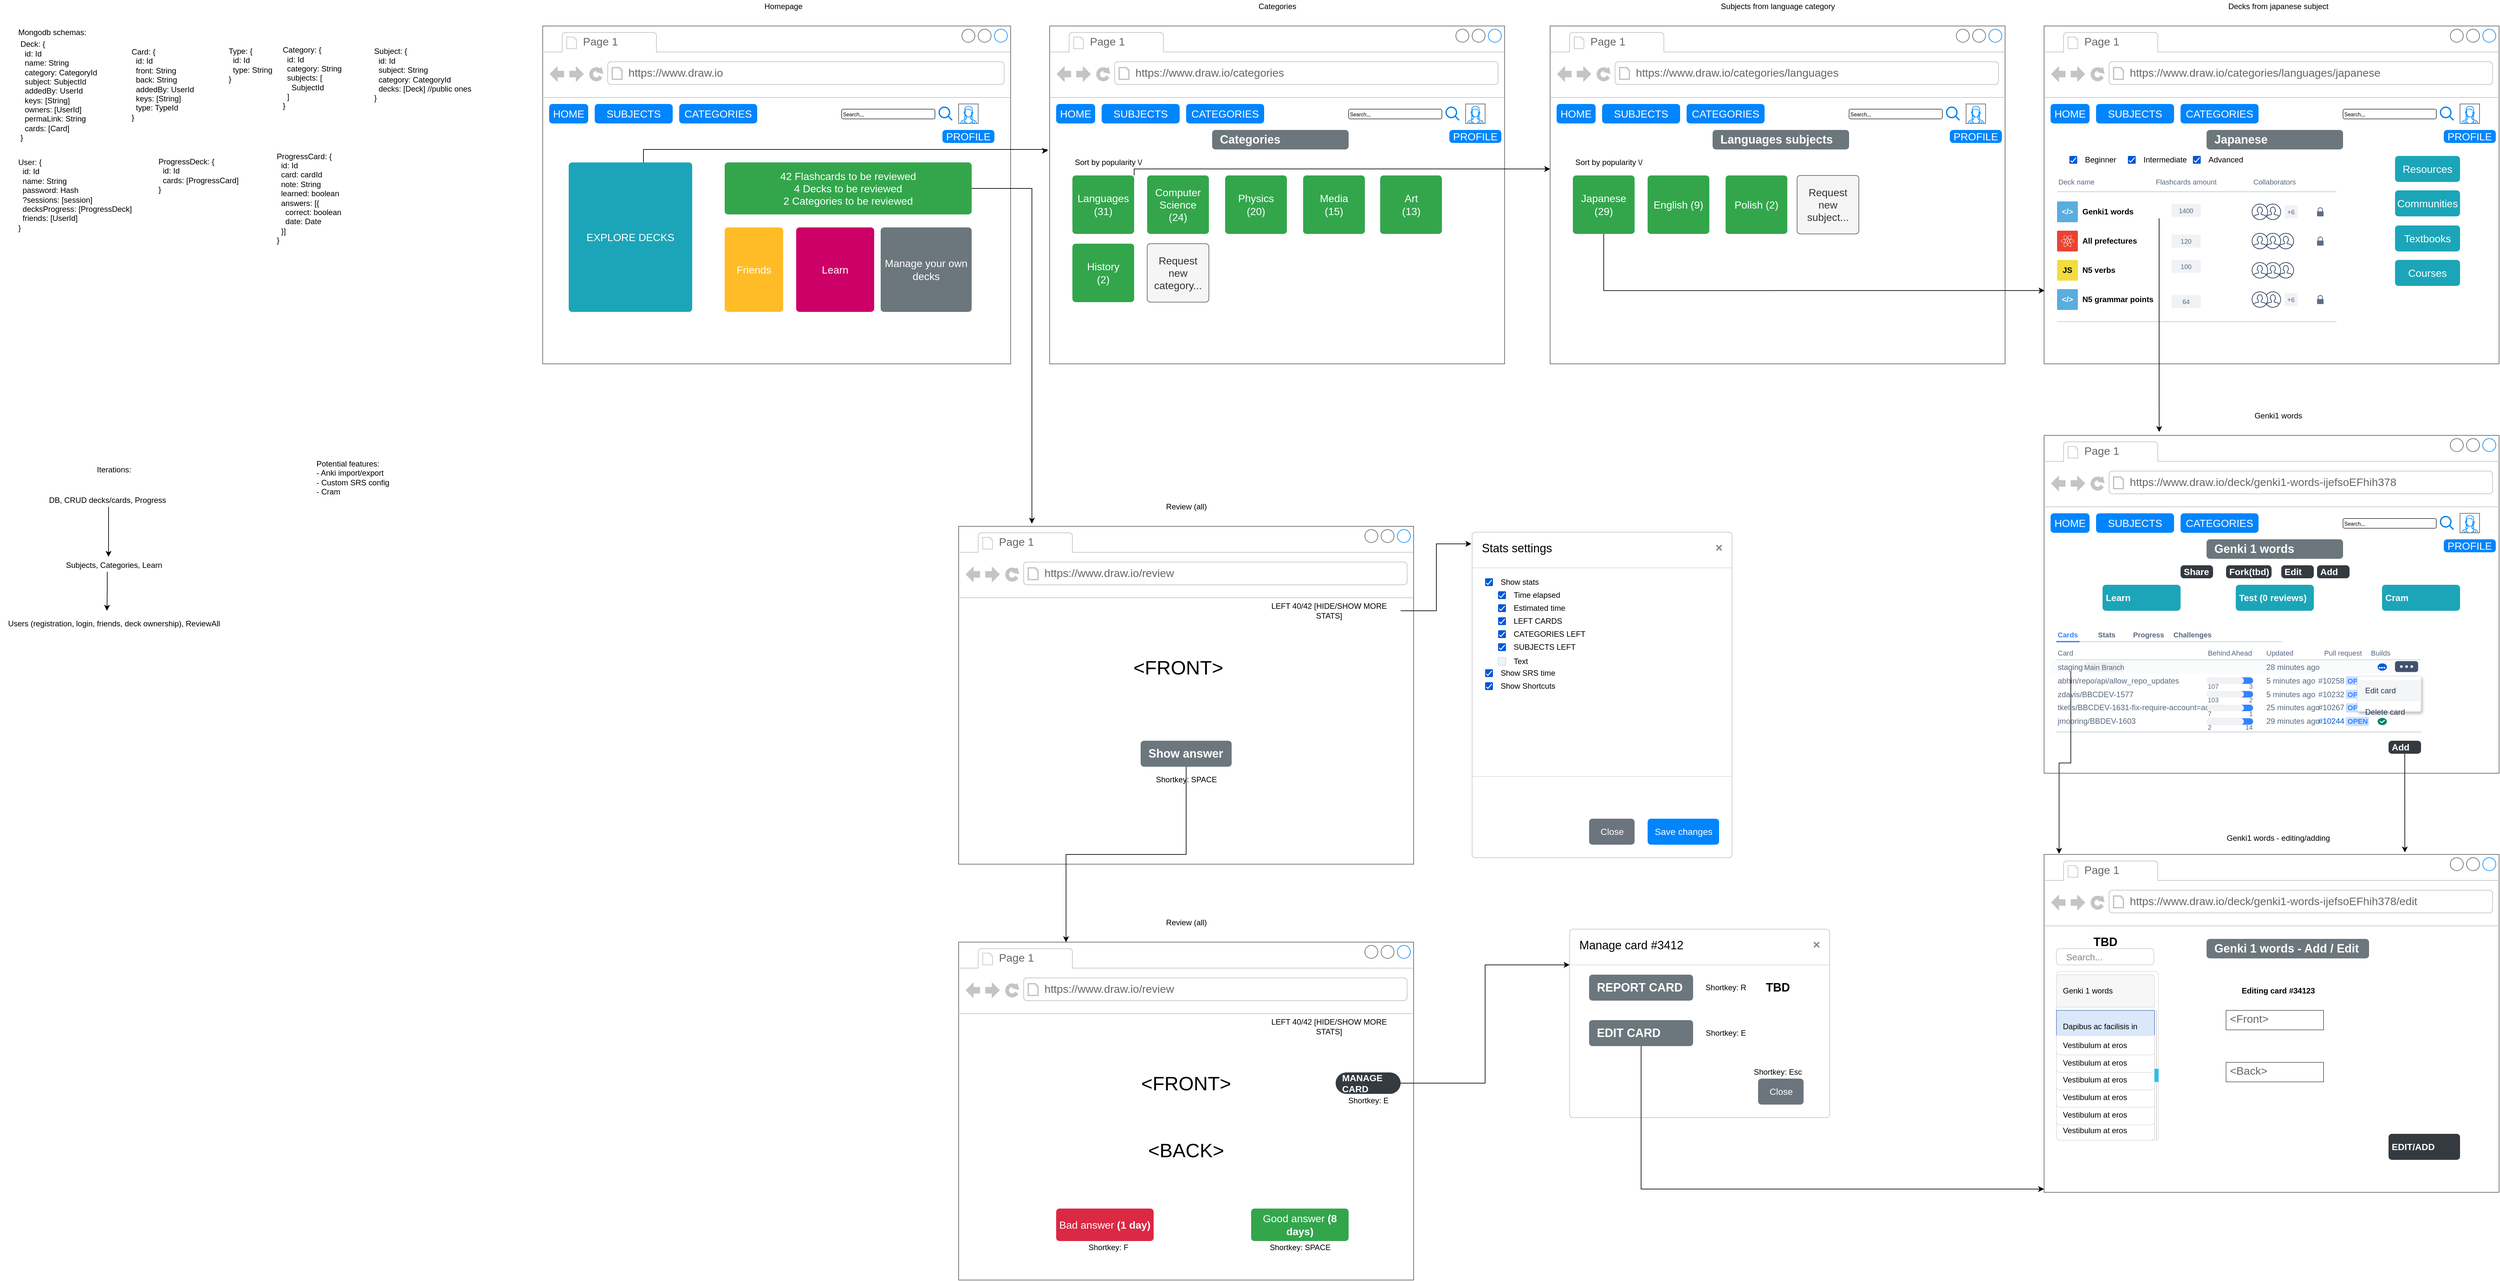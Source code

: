 <mxfile version="13.8.7" type="github"><diagram id="3nhI2OAICTKzq8g6tCAF" name="Page-1"><mxGraphModel dx="2912" dy="1163" grid="1" gridSize="10" guides="1" tooltips="1" connect="1" arrows="1" fold="1" page="1" pageScale="1" pageWidth="850" pageHeight="1100" math="0" shadow="0"><root><mxCell id="0"/><mxCell id="1" parent="0"/><mxCell id="yrc7Y_-zwBEsHEtj2F_P-1" value="" style="strokeWidth=1;shadow=0;dashed=0;align=center;html=1;shape=mxgraph.mockup.containers.browserWindow;rSize=0;strokeColor=#666666;strokeColor2=#008cff;strokeColor3=#c4c4c4;mainText=,;recursiveResize=0;" parent="1" vertex="1"><mxGeometry x="-10" y="170" width="720" height="520" as="geometry"/></mxCell><mxCell id="yrc7Y_-zwBEsHEtj2F_P-2" value="Page 1" style="strokeWidth=1;shadow=0;dashed=0;align=center;html=1;shape=mxgraph.mockup.containers.anchor;fontSize=17;fontColor=#666666;align=left;" parent="yrc7Y_-zwBEsHEtj2F_P-1" vertex="1"><mxGeometry x="60" y="12" width="110" height="26" as="geometry"/></mxCell><mxCell id="yrc7Y_-zwBEsHEtj2F_P-3" value="https://www.draw.io" style="strokeWidth=1;shadow=0;dashed=0;align=center;html=1;shape=mxgraph.mockup.containers.anchor;rSize=0;fontSize=17;fontColor=#666666;align=left;" parent="yrc7Y_-zwBEsHEtj2F_P-1" vertex="1"><mxGeometry x="130" y="60" width="250" height="26" as="geometry"/></mxCell><mxCell id="yrc7Y_-zwBEsHEtj2F_P-4" value="" style="verticalLabelPosition=bottom;shadow=0;dashed=0;align=center;html=1;verticalAlign=top;strokeWidth=1;shape=mxgraph.mockup.containers.userFemale;strokeColor=#666666;strokeColor2=#008cff;" parent="yrc7Y_-zwBEsHEtj2F_P-1" vertex="1"><mxGeometry x="640" y="120" width="30" height="30" as="geometry"/></mxCell><mxCell id="yrc7Y_-zwBEsHEtj2F_P-11" value="HOME" style="html=1;shadow=0;dashed=0;shape=mxgraph.bootstrap.rrect;rSize=5;strokeColor=none;strokeWidth=1;fillColor=#0085FC;fontColor=#FFFFFF;whiteSpace=wrap;align=center;verticalAlign=middle;spacingLeft=0;fontStyle=0;fontSize=16;spacing=5;" parent="yrc7Y_-zwBEsHEtj2F_P-1" vertex="1"><mxGeometry x="10" y="120" width="60" height="30" as="geometry"/></mxCell><mxCell id="yrc7Y_-zwBEsHEtj2F_P-12" value="PROFILE" style="html=1;shadow=0;dashed=0;shape=mxgraph.bootstrap.rrect;rSize=5;strokeColor=none;strokeWidth=1;fillColor=#0085FC;fontColor=#FFFFFF;whiteSpace=wrap;align=center;verticalAlign=middle;spacingLeft=0;fontStyle=0;fontSize=16;spacing=5;" parent="yrc7Y_-zwBEsHEtj2F_P-1" vertex="1"><mxGeometry x="615" y="160" width="80" height="20" as="geometry"/></mxCell><mxCell id="yrc7Y_-zwBEsHEtj2F_P-13" value="SUBJECTS" style="html=1;shadow=0;dashed=0;shape=mxgraph.bootstrap.rrect;rSize=5;strokeColor=none;strokeWidth=1;fillColor=#0085FC;fontColor=#FFFFFF;whiteSpace=wrap;align=center;verticalAlign=middle;spacingLeft=0;fontStyle=0;fontSize=16;spacing=5;" parent="yrc7Y_-zwBEsHEtj2F_P-1" vertex="1"><mxGeometry x="80" y="120" width="120" height="30" as="geometry"/></mxCell><mxCell id="yrc7Y_-zwBEsHEtj2F_P-15" value="EXPLORE DECKS" style="html=1;shadow=0;dashed=0;shape=mxgraph.bootstrap.rrect;rSize=5;strokeColor=none;strokeWidth=1;fillColor=#1CA5B8;fontColor=#FFFFFF;whiteSpace=wrap;align=center;verticalAlign=middle;spacingLeft=0;fontStyle=0;fontSize=16;spacing=5;" parent="yrc7Y_-zwBEsHEtj2F_P-1" vertex="1"><mxGeometry x="40" y="210" width="190" height="230" as="geometry"/></mxCell><mxCell id="yrc7Y_-zwBEsHEtj2F_P-17" value="&lt;div&gt;42 Flashcards to be reviewed&lt;/div&gt;&lt;div&gt;4 Decks to be reviewed&lt;/div&gt;&lt;div&gt;2 Categories to be reviewed&lt;br&gt;&lt;/div&gt;" style="html=1;shadow=0;dashed=0;shape=mxgraph.bootstrap.rrect;rSize=5;strokeColor=none;strokeWidth=1;fillColor=#33A64C;fontColor=#FFFFFF;whiteSpace=wrap;align=center;verticalAlign=middle;spacingLeft=0;fontStyle=0;fontSize=16;spacing=5;" parent="yrc7Y_-zwBEsHEtj2F_P-1" vertex="1"><mxGeometry x="280" y="210" width="380" height="80" as="geometry"/></mxCell><mxCell id="yrc7Y_-zwBEsHEtj2F_P-18" value="" style="html=1;verticalLabelPosition=bottom;align=center;labelBackgroundColor=#ffffff;verticalAlign=top;strokeWidth=2;strokeColor=#0080F0;shadow=0;dashed=0;shape=mxgraph.ios7.icons.looking_glass;" parent="yrc7Y_-zwBEsHEtj2F_P-1" vertex="1"><mxGeometry x="610" y="125" width="20" height="20" as="geometry"/></mxCell><mxCell id="yrc7Y_-zwBEsHEtj2F_P-19" value="Search,,, " style="strokeWidth=1;html=1;shadow=0;dashed=0;shape=mxgraph.ios.iTextInput;strokeColor=#444444;buttonText=;fontSize=8;whiteSpace=wrap;align=left;" parent="yrc7Y_-zwBEsHEtj2F_P-1" vertex="1"><mxGeometry x="460" y="128" width="143.5" height="15" as="geometry"/></mxCell><mxCell id="yrc7Y_-zwBEsHEtj2F_P-22" value="Manage your own decks" style="html=1;shadow=0;dashed=0;shape=mxgraph.bootstrap.rrect;rSize=5;strokeColor=none;strokeWidth=1;fillColor=#6C767D;fontColor=#FFFFFF;whiteSpace=wrap;align=center;verticalAlign=middle;spacingLeft=0;fontStyle=0;fontSize=16;spacing=5;" parent="yrc7Y_-zwBEsHEtj2F_P-1" vertex="1"><mxGeometry x="520" y="310" width="140" height="130" as="geometry"/></mxCell><mxCell id="yrc7Y_-zwBEsHEtj2F_P-23" value="Friends" style="html=1;shadow=0;dashed=0;shape=mxgraph.bootstrap.rrect;rSize=5;strokeColor=none;strokeWidth=1;fillColor=#FFBC26;fontColor=#FFFFFF;whiteSpace=wrap;align=center;verticalAlign=middle;spacingLeft=0;fontStyle=0;fontSize=16;spacing=5;" parent="yrc7Y_-zwBEsHEtj2F_P-1" vertex="1"><mxGeometry x="280" y="310" width="90" height="130" as="geometry"/></mxCell><mxCell id="yrc7Y_-zwBEsHEtj2F_P-24" value="CATEGORIES" style="html=1;shadow=0;dashed=0;shape=mxgraph.bootstrap.rrect;rSize=5;strokeColor=none;strokeWidth=1;fillColor=#0085FC;fontColor=#FFFFFF;whiteSpace=wrap;align=center;verticalAlign=middle;spacingLeft=0;fontStyle=0;fontSize=16;spacing=5;" parent="yrc7Y_-zwBEsHEtj2F_P-1" vertex="1"><mxGeometry x="210" y="120" width="120" height="30" as="geometry"/></mxCell><mxCell id="uCags2NcZXX_CahTgazp-217" value="Learn" style="html=1;shadow=0;dashed=0;shape=mxgraph.bootstrap.rrect;rSize=5;strokeColor=none;strokeWidth=1;fontColor=#FFFFFF;whiteSpace=wrap;align=center;verticalAlign=middle;spacingLeft=0;fontStyle=0;fontSize=16;spacing=5;fillColor=#CC0066;" parent="yrc7Y_-zwBEsHEtj2F_P-1" vertex="1"><mxGeometry x="390" y="310" width="120" height="130" as="geometry"/></mxCell><mxCell id="yrc7Y_-zwBEsHEtj2F_P-14" value="Homepage" style="text;html=1;align=center;verticalAlign=middle;resizable=0;points=[];autosize=1;" parent="1" vertex="1"><mxGeometry x="320" y="130" width="80" height="20" as="geometry"/></mxCell><mxCell id="yrc7Y_-zwBEsHEtj2F_P-25" value="" style="strokeWidth=1;shadow=0;dashed=0;align=center;html=1;shape=mxgraph.mockup.containers.browserWindow;rSize=0;strokeColor=#666666;strokeColor2=#008cff;strokeColor3=#c4c4c4;mainText=,;recursiveResize=0;" parent="1" vertex="1"><mxGeometry x="770" y="170" width="700" height="520" as="geometry"/></mxCell><mxCell id="yrc7Y_-zwBEsHEtj2F_P-26" value="Page 1" style="strokeWidth=1;shadow=0;dashed=0;align=center;html=1;shape=mxgraph.mockup.containers.anchor;fontSize=17;fontColor=#666666;align=left;" parent="yrc7Y_-zwBEsHEtj2F_P-25" vertex="1"><mxGeometry x="60" y="12" width="110" height="26" as="geometry"/></mxCell><mxCell id="yrc7Y_-zwBEsHEtj2F_P-27" value="https://www.draw.io/categories" style="strokeWidth=1;shadow=0;dashed=0;align=center;html=1;shape=mxgraph.mockup.containers.anchor;rSize=0;fontSize=17;fontColor=#666666;align=left;" parent="yrc7Y_-zwBEsHEtj2F_P-25" vertex="1"><mxGeometry x="130" y="60" width="250" height="26" as="geometry"/></mxCell><mxCell id="yrc7Y_-zwBEsHEtj2F_P-28" value="" style="verticalLabelPosition=bottom;shadow=0;dashed=0;align=center;html=1;verticalAlign=top;strokeWidth=1;shape=mxgraph.mockup.containers.userFemale;strokeColor=#666666;strokeColor2=#008cff;" parent="yrc7Y_-zwBEsHEtj2F_P-25" vertex="1"><mxGeometry x="640" y="120" width="30" height="30" as="geometry"/></mxCell><mxCell id="yrc7Y_-zwBEsHEtj2F_P-29" value="HOME" style="html=1;shadow=0;dashed=0;shape=mxgraph.bootstrap.rrect;rSize=5;strokeColor=none;strokeWidth=1;fillColor=#0085FC;fontColor=#FFFFFF;whiteSpace=wrap;align=center;verticalAlign=middle;spacingLeft=0;fontStyle=0;fontSize=16;spacing=5;" parent="yrc7Y_-zwBEsHEtj2F_P-25" vertex="1"><mxGeometry x="10" y="120" width="60" height="30" as="geometry"/></mxCell><mxCell id="yrc7Y_-zwBEsHEtj2F_P-30" value="PROFILE" style="html=1;shadow=0;dashed=0;shape=mxgraph.bootstrap.rrect;rSize=5;strokeColor=none;strokeWidth=1;fillColor=#0085FC;fontColor=#FFFFFF;whiteSpace=wrap;align=center;verticalAlign=middle;spacingLeft=0;fontStyle=0;fontSize=16;spacing=5;" parent="yrc7Y_-zwBEsHEtj2F_P-25" vertex="1"><mxGeometry x="615" y="160" width="80" height="20" as="geometry"/></mxCell><mxCell id="yrc7Y_-zwBEsHEtj2F_P-31" value="SUBJECTS" style="html=1;shadow=0;dashed=0;shape=mxgraph.bootstrap.rrect;rSize=5;strokeColor=none;strokeWidth=1;fillColor=#0085FC;fontColor=#FFFFFF;whiteSpace=wrap;align=center;verticalAlign=middle;spacingLeft=0;fontStyle=0;fontSize=16;spacing=5;" parent="yrc7Y_-zwBEsHEtj2F_P-25" vertex="1"><mxGeometry x="80" y="120" width="120" height="30" as="geometry"/></mxCell><mxCell id="yrc7Y_-zwBEsHEtj2F_P-34" value="" style="html=1;verticalLabelPosition=bottom;align=center;labelBackgroundColor=#ffffff;verticalAlign=top;strokeWidth=2;strokeColor=#0080F0;shadow=0;dashed=0;shape=mxgraph.ios7.icons.looking_glass;" parent="yrc7Y_-zwBEsHEtj2F_P-25" vertex="1"><mxGeometry x="610" y="125" width="20" height="20" as="geometry"/></mxCell><mxCell id="yrc7Y_-zwBEsHEtj2F_P-35" value="Search,,, " style="strokeWidth=1;html=1;shadow=0;dashed=0;shape=mxgraph.ios.iTextInput;strokeColor=#444444;buttonText=;fontSize=8;whiteSpace=wrap;align=left;" parent="yrc7Y_-zwBEsHEtj2F_P-25" vertex="1"><mxGeometry x="460" y="128" width="143.5" height="15" as="geometry"/></mxCell><mxCell id="yrc7Y_-zwBEsHEtj2F_P-38" value="CATEGORIES" style="html=1;shadow=0;dashed=0;shape=mxgraph.bootstrap.rrect;rSize=5;strokeColor=none;strokeWidth=1;fillColor=#0085FC;fontColor=#FFFFFF;whiteSpace=wrap;align=center;verticalAlign=middle;spacingLeft=0;fontStyle=0;fontSize=16;spacing=5;" parent="yrc7Y_-zwBEsHEtj2F_P-25" vertex="1"><mxGeometry x="210" y="120" width="120" height="30" as="geometry"/></mxCell><mxCell id="yrc7Y_-zwBEsHEtj2F_P-40" value="&lt;div&gt;Languages&lt;/div&gt;&lt;div&gt;(31)&lt;br&gt;&lt;/div&gt;" style="html=1;shadow=0;dashed=0;shape=mxgraph.bootstrap.rrect;rSize=5;strokeColor=none;strokeWidth=1;fillColor=#33A64C;fontColor=#FFFFFF;whiteSpace=wrap;align=center;verticalAlign=middle;spacingLeft=0;fontStyle=0;fontSize=16;spacing=5;" parent="yrc7Y_-zwBEsHEtj2F_P-25" vertex="1"><mxGeometry x="35" y="230" width="95" height="90" as="geometry"/></mxCell><mxCell id="yrc7Y_-zwBEsHEtj2F_P-41" value="Sort by popularity \/" style="text;html=1;align=center;verticalAlign=middle;resizable=0;points=[];autosize=1;" parent="yrc7Y_-zwBEsHEtj2F_P-25" vertex="1"><mxGeometry x="30" y="200" width="120" height="20" as="geometry"/></mxCell><mxCell id="yrc7Y_-zwBEsHEtj2F_P-42" value="Categories" style="html=1;shadow=0;dashed=0;shape=mxgraph.bootstrap.rrect;rSize=5;strokeColor=none;strokeWidth=1;fillColor=#6C767D;fontColor=#FFFFFF;whiteSpace=wrap;align=left;verticalAlign=middle;spacingLeft=10;fontStyle=1;fontSize=18;" parent="yrc7Y_-zwBEsHEtj2F_P-25" vertex="1"><mxGeometry x="250" y="160" width="210" height="30" as="geometry"/></mxCell><mxCell id="yrc7Y_-zwBEsHEtj2F_P-43" value="&lt;div&gt;Computer Science&lt;/div&gt;&lt;div&gt;(24)&lt;br&gt;&lt;/div&gt;" style="html=1;shadow=0;dashed=0;shape=mxgraph.bootstrap.rrect;rSize=5;strokeColor=none;strokeWidth=1;fillColor=#33A64C;fontColor=#FFFFFF;whiteSpace=wrap;align=center;verticalAlign=middle;spacingLeft=0;fontStyle=0;fontSize=16;spacing=5;" parent="yrc7Y_-zwBEsHEtj2F_P-25" vertex="1"><mxGeometry x="150" y="230" width="95" height="90" as="geometry"/></mxCell><mxCell id="yrc7Y_-zwBEsHEtj2F_P-44" value="&lt;div&gt;Physics&lt;/div&gt;&lt;div&gt;(20)&lt;br&gt;&lt;/div&gt;" style="html=1;shadow=0;dashed=0;shape=mxgraph.bootstrap.rrect;rSize=5;strokeColor=none;strokeWidth=1;fillColor=#33A64C;fontColor=#FFFFFF;whiteSpace=wrap;align=center;verticalAlign=middle;spacingLeft=0;fontStyle=0;fontSize=16;spacing=5;" parent="yrc7Y_-zwBEsHEtj2F_P-25" vertex="1"><mxGeometry x="270" y="230" width="95" height="90" as="geometry"/></mxCell><mxCell id="yrc7Y_-zwBEsHEtj2F_P-45" value="&lt;div&gt;Media&lt;/div&gt;&lt;div&gt;(15)&lt;br&gt;&lt;/div&gt;" style="html=1;shadow=0;dashed=0;shape=mxgraph.bootstrap.rrect;rSize=5;strokeColor=none;strokeWidth=1;fillColor=#33A64C;fontColor=#FFFFFF;whiteSpace=wrap;align=center;verticalAlign=middle;spacingLeft=0;fontStyle=0;fontSize=16;spacing=5;" parent="yrc7Y_-zwBEsHEtj2F_P-25" vertex="1"><mxGeometry x="390" y="230" width="95" height="90" as="geometry"/></mxCell><mxCell id="yrc7Y_-zwBEsHEtj2F_P-46" value="&lt;div&gt;Art&lt;/div&gt;&lt;div&gt;(13)&lt;br&gt;&lt;/div&gt;" style="html=1;shadow=0;dashed=0;shape=mxgraph.bootstrap.rrect;rSize=5;strokeColor=none;strokeWidth=1;fillColor=#33A64C;fontColor=#FFFFFF;whiteSpace=wrap;align=center;verticalAlign=middle;spacingLeft=0;fontStyle=0;fontSize=16;spacing=5;" parent="yrc7Y_-zwBEsHEtj2F_P-25" vertex="1"><mxGeometry x="508.5" y="230" width="95" height="90" as="geometry"/></mxCell><mxCell id="yrc7Y_-zwBEsHEtj2F_P-47" value="&lt;div&gt;History&lt;/div&gt;&lt;div&gt;(2)&lt;br&gt;&lt;/div&gt;" style="html=1;shadow=0;dashed=0;shape=mxgraph.bootstrap.rrect;rSize=5;strokeColor=none;strokeWidth=1;fillColor=#33A64C;fontColor=#FFFFFF;whiteSpace=wrap;align=center;verticalAlign=middle;spacingLeft=0;fontStyle=0;fontSize=16;spacing=5;" parent="yrc7Y_-zwBEsHEtj2F_P-25" vertex="1"><mxGeometry x="35" y="335" width="95" height="90" as="geometry"/></mxCell><mxCell id="yrc7Y_-zwBEsHEtj2F_P-48" value="Request new category..." style="html=1;shadow=0;dashed=0;shape=mxgraph.bootstrap.rrect;rSize=5;strokeWidth=1;whiteSpace=wrap;align=center;verticalAlign=middle;spacingLeft=0;fontStyle=0;fontSize=16;spacing=5;fillColor=#f5f5f5;strokeColor=#666666;fontColor=#333333;" parent="yrc7Y_-zwBEsHEtj2F_P-25" vertex="1"><mxGeometry x="150" y="335" width="95" height="90" as="geometry"/></mxCell><mxCell id="yrc7Y_-zwBEsHEtj2F_P-39" value="Categories" style="text;html=1;align=center;verticalAlign=middle;resizable=0;points=[];autosize=1;" parent="1" vertex="1"><mxGeometry x="1080" y="130" width="80" height="20" as="geometry"/></mxCell><mxCell id="uCags2NcZXX_CahTgazp-1" value="" style="strokeWidth=1;shadow=0;dashed=0;align=center;html=1;shape=mxgraph.mockup.containers.browserWindow;rSize=0;strokeColor=#666666;strokeColor2=#008cff;strokeColor3=#c4c4c4;mainText=,;recursiveResize=0;" parent="1" vertex="1"><mxGeometry x="1540" y="170" width="700" height="520" as="geometry"/></mxCell><mxCell id="uCags2NcZXX_CahTgazp-2" value="Page 1" style="strokeWidth=1;shadow=0;dashed=0;align=center;html=1;shape=mxgraph.mockup.containers.anchor;fontSize=17;fontColor=#666666;align=left;" parent="uCags2NcZXX_CahTgazp-1" vertex="1"><mxGeometry x="60" y="12" width="110" height="26" as="geometry"/></mxCell><mxCell id="uCags2NcZXX_CahTgazp-3" value="https://www.draw.io/categories/languages" style="strokeWidth=1;shadow=0;dashed=0;align=center;html=1;shape=mxgraph.mockup.containers.anchor;rSize=0;fontSize=17;fontColor=#666666;align=left;" parent="uCags2NcZXX_CahTgazp-1" vertex="1"><mxGeometry x="130" y="60" width="250" height="26" as="geometry"/></mxCell><mxCell id="uCags2NcZXX_CahTgazp-4" value="" style="verticalLabelPosition=bottom;shadow=0;dashed=0;align=center;html=1;verticalAlign=top;strokeWidth=1;shape=mxgraph.mockup.containers.userFemale;strokeColor=#666666;strokeColor2=#008cff;" parent="uCags2NcZXX_CahTgazp-1" vertex="1"><mxGeometry x="640" y="120" width="30" height="30" as="geometry"/></mxCell><mxCell id="uCags2NcZXX_CahTgazp-5" value="HOME" style="html=1;shadow=0;dashed=0;shape=mxgraph.bootstrap.rrect;rSize=5;strokeColor=none;strokeWidth=1;fillColor=#0085FC;fontColor=#FFFFFF;whiteSpace=wrap;align=center;verticalAlign=middle;spacingLeft=0;fontStyle=0;fontSize=16;spacing=5;" parent="uCags2NcZXX_CahTgazp-1" vertex="1"><mxGeometry x="10" y="120" width="60" height="30" as="geometry"/></mxCell><mxCell id="uCags2NcZXX_CahTgazp-6" value="PROFILE" style="html=1;shadow=0;dashed=0;shape=mxgraph.bootstrap.rrect;rSize=5;strokeColor=none;strokeWidth=1;fillColor=#0085FC;fontColor=#FFFFFF;whiteSpace=wrap;align=center;verticalAlign=middle;spacingLeft=0;fontStyle=0;fontSize=16;spacing=5;" parent="uCags2NcZXX_CahTgazp-1" vertex="1"><mxGeometry x="615" y="160" width="80" height="20" as="geometry"/></mxCell><mxCell id="uCags2NcZXX_CahTgazp-7" value="SUBJECTS" style="html=1;shadow=0;dashed=0;shape=mxgraph.bootstrap.rrect;rSize=5;strokeColor=none;strokeWidth=1;fillColor=#0085FC;fontColor=#FFFFFF;whiteSpace=wrap;align=center;verticalAlign=middle;spacingLeft=0;fontStyle=0;fontSize=16;spacing=5;" parent="uCags2NcZXX_CahTgazp-1" vertex="1"><mxGeometry x="80" y="120" width="120" height="30" as="geometry"/></mxCell><mxCell id="uCags2NcZXX_CahTgazp-8" value="" style="html=1;verticalLabelPosition=bottom;align=center;labelBackgroundColor=#ffffff;verticalAlign=top;strokeWidth=2;strokeColor=#0080F0;shadow=0;dashed=0;shape=mxgraph.ios7.icons.looking_glass;" parent="uCags2NcZXX_CahTgazp-1" vertex="1"><mxGeometry x="610" y="125" width="20" height="20" as="geometry"/></mxCell><mxCell id="uCags2NcZXX_CahTgazp-9" value="Search,,, " style="strokeWidth=1;html=1;shadow=0;dashed=0;shape=mxgraph.ios.iTextInput;strokeColor=#444444;buttonText=;fontSize=8;whiteSpace=wrap;align=left;" parent="uCags2NcZXX_CahTgazp-1" vertex="1"><mxGeometry x="460" y="128" width="143.5" height="15" as="geometry"/></mxCell><mxCell id="uCags2NcZXX_CahTgazp-10" value="CATEGORIES" style="html=1;shadow=0;dashed=0;shape=mxgraph.bootstrap.rrect;rSize=5;strokeColor=none;strokeWidth=1;fillColor=#0085FC;fontColor=#FFFFFF;whiteSpace=wrap;align=center;verticalAlign=middle;spacingLeft=0;fontStyle=0;fontSize=16;spacing=5;" parent="uCags2NcZXX_CahTgazp-1" vertex="1"><mxGeometry x="210" y="120" width="120" height="30" as="geometry"/></mxCell><mxCell id="uCags2NcZXX_CahTgazp-11" value="Japanese (29)" style="html=1;shadow=0;dashed=0;shape=mxgraph.bootstrap.rrect;rSize=5;strokeColor=none;strokeWidth=1;fillColor=#33A64C;fontColor=#FFFFFF;whiteSpace=wrap;align=center;verticalAlign=middle;spacingLeft=0;fontStyle=0;fontSize=16;spacing=5;" parent="uCags2NcZXX_CahTgazp-1" vertex="1"><mxGeometry x="35" y="230" width="95" height="90" as="geometry"/></mxCell><mxCell id="uCags2NcZXX_CahTgazp-12" value="Sort by popularity \/" style="text;html=1;align=center;verticalAlign=middle;resizable=0;points=[];autosize=1;" parent="uCags2NcZXX_CahTgazp-1" vertex="1"><mxGeometry x="30" y="200" width="120" height="20" as="geometry"/></mxCell><mxCell id="uCags2NcZXX_CahTgazp-13" value="Languages subjects" style="html=1;shadow=0;dashed=0;shape=mxgraph.bootstrap.rrect;rSize=5;strokeColor=none;strokeWidth=1;fillColor=#6C767D;fontColor=#FFFFFF;whiteSpace=wrap;align=left;verticalAlign=middle;spacingLeft=10;fontStyle=1;fontSize=18;" parent="uCags2NcZXX_CahTgazp-1" vertex="1"><mxGeometry x="250" y="160" width="210" height="30" as="geometry"/></mxCell><mxCell id="uCags2NcZXX_CahTgazp-14" value="English (9)" style="html=1;shadow=0;dashed=0;shape=mxgraph.bootstrap.rrect;rSize=5;strokeColor=none;strokeWidth=1;fillColor=#33A64C;fontColor=#FFFFFF;whiteSpace=wrap;align=center;verticalAlign=middle;spacingLeft=0;fontStyle=0;fontSize=16;spacing=5;" parent="uCags2NcZXX_CahTgazp-1" vertex="1"><mxGeometry x="150" y="230" width="95" height="90" as="geometry"/></mxCell><mxCell id="uCags2NcZXX_CahTgazp-15" value="Polish (2)" style="html=1;shadow=0;dashed=0;shape=mxgraph.bootstrap.rrect;rSize=5;strokeColor=none;strokeWidth=1;fillColor=#33A64C;fontColor=#FFFFFF;whiteSpace=wrap;align=center;verticalAlign=middle;spacingLeft=0;fontStyle=0;fontSize=16;spacing=5;" parent="uCags2NcZXX_CahTgazp-1" vertex="1"><mxGeometry x="270" y="230" width="95" height="90" as="geometry"/></mxCell><mxCell id="uCags2NcZXX_CahTgazp-19" value="Request new subject..." style="html=1;shadow=0;dashed=0;shape=mxgraph.bootstrap.rrect;rSize=5;strokeWidth=1;whiteSpace=wrap;align=center;verticalAlign=middle;spacingLeft=0;fontStyle=0;fontSize=16;spacing=5;fillColor=#f5f5f5;strokeColor=#666666;fontColor=#333333;" parent="uCags2NcZXX_CahTgazp-1" vertex="1"><mxGeometry x="380" y="230" width="95" height="90" as="geometry"/></mxCell><mxCell id="uCags2NcZXX_CahTgazp-20" value="Subjects from language category" style="text;html=1;align=center;verticalAlign=middle;resizable=0;points=[];autosize=1;" parent="1" vertex="1"><mxGeometry x="1790" y="130" width="200" height="20" as="geometry"/></mxCell><mxCell id="uCags2NcZXX_CahTgazp-21" value="" style="strokeWidth=1;shadow=0;dashed=0;align=center;html=1;shape=mxgraph.mockup.containers.browserWindow;rSize=0;strokeColor=#666666;strokeColor2=#008cff;strokeColor3=#c4c4c4;mainText=,;recursiveResize=0;" parent="1" vertex="1"><mxGeometry x="2300" y="170" width="700" height="520" as="geometry"/></mxCell><mxCell id="uCags2NcZXX_CahTgazp-22" value="Page 1" style="strokeWidth=1;shadow=0;dashed=0;align=center;html=1;shape=mxgraph.mockup.containers.anchor;fontSize=17;fontColor=#666666;align=left;" parent="uCags2NcZXX_CahTgazp-21" vertex="1"><mxGeometry x="60" y="12" width="110" height="26" as="geometry"/></mxCell><mxCell id="uCags2NcZXX_CahTgazp-23" value="https://www.draw.io/categories/languages/japanese" style="strokeWidth=1;shadow=0;dashed=0;align=center;html=1;shape=mxgraph.mockup.containers.anchor;rSize=0;fontSize=17;fontColor=#666666;align=left;" parent="uCags2NcZXX_CahTgazp-21" vertex="1"><mxGeometry x="130" y="60" width="250" height="26" as="geometry"/></mxCell><mxCell id="uCags2NcZXX_CahTgazp-24" value="" style="verticalLabelPosition=bottom;shadow=0;dashed=0;align=center;html=1;verticalAlign=top;strokeWidth=1;shape=mxgraph.mockup.containers.userFemale;strokeColor=#666666;strokeColor2=#008cff;" parent="uCags2NcZXX_CahTgazp-21" vertex="1"><mxGeometry x="640" y="120" width="30" height="30" as="geometry"/></mxCell><mxCell id="uCags2NcZXX_CahTgazp-25" value="HOME" style="html=1;shadow=0;dashed=0;shape=mxgraph.bootstrap.rrect;rSize=5;strokeColor=none;strokeWidth=1;fillColor=#0085FC;fontColor=#FFFFFF;whiteSpace=wrap;align=center;verticalAlign=middle;spacingLeft=0;fontStyle=0;fontSize=16;spacing=5;" parent="uCags2NcZXX_CahTgazp-21" vertex="1"><mxGeometry x="10" y="120" width="60" height="30" as="geometry"/></mxCell><mxCell id="uCags2NcZXX_CahTgazp-26" value="PROFILE" style="html=1;shadow=0;dashed=0;shape=mxgraph.bootstrap.rrect;rSize=5;strokeColor=none;strokeWidth=1;fillColor=#0085FC;fontColor=#FFFFFF;whiteSpace=wrap;align=center;verticalAlign=middle;spacingLeft=0;fontStyle=0;fontSize=16;spacing=5;" parent="uCags2NcZXX_CahTgazp-21" vertex="1"><mxGeometry x="615" y="160" width="80" height="20" as="geometry"/></mxCell><mxCell id="uCags2NcZXX_CahTgazp-27" value="SUBJECTS" style="html=1;shadow=0;dashed=0;shape=mxgraph.bootstrap.rrect;rSize=5;strokeColor=none;strokeWidth=1;fillColor=#0085FC;fontColor=#FFFFFF;whiteSpace=wrap;align=center;verticalAlign=middle;spacingLeft=0;fontStyle=0;fontSize=16;spacing=5;" parent="uCags2NcZXX_CahTgazp-21" vertex="1"><mxGeometry x="80" y="120" width="120" height="30" as="geometry"/></mxCell><mxCell id="uCags2NcZXX_CahTgazp-28" value="" style="html=1;verticalLabelPosition=bottom;align=center;labelBackgroundColor=#ffffff;verticalAlign=top;strokeWidth=2;strokeColor=#0080F0;shadow=0;dashed=0;shape=mxgraph.ios7.icons.looking_glass;" parent="uCags2NcZXX_CahTgazp-21" vertex="1"><mxGeometry x="610" y="125" width="20" height="20" as="geometry"/></mxCell><mxCell id="uCags2NcZXX_CahTgazp-29" value="Search,,, " style="strokeWidth=1;html=1;shadow=0;dashed=0;shape=mxgraph.ios.iTextInput;strokeColor=#444444;buttonText=;fontSize=8;whiteSpace=wrap;align=left;" parent="uCags2NcZXX_CahTgazp-21" vertex="1"><mxGeometry x="460" y="128" width="143.5" height="15" as="geometry"/></mxCell><mxCell id="uCags2NcZXX_CahTgazp-30" value="CATEGORIES" style="html=1;shadow=0;dashed=0;shape=mxgraph.bootstrap.rrect;rSize=5;strokeColor=none;strokeWidth=1;fillColor=#0085FC;fontColor=#FFFFFF;whiteSpace=wrap;align=center;verticalAlign=middle;spacingLeft=0;fontStyle=0;fontSize=16;spacing=5;" parent="uCags2NcZXX_CahTgazp-21" vertex="1"><mxGeometry x="210" y="120" width="120" height="30" as="geometry"/></mxCell><mxCell id="uCags2NcZXX_CahTgazp-33" value="Japanese" style="html=1;shadow=0;dashed=0;shape=mxgraph.bootstrap.rrect;rSize=5;strokeColor=none;strokeWidth=1;fillColor=#6C767D;fontColor=#FFFFFF;whiteSpace=wrap;align=left;verticalAlign=middle;spacingLeft=10;fontStyle=1;fontSize=18;" parent="uCags2NcZXX_CahTgazp-21" vertex="1"><mxGeometry x="250" y="160" width="210" height="30" as="geometry"/></mxCell><mxCell id="uCags2NcZXX_CahTgazp-41" value="&lt;div&gt;Beginner&lt;/div&gt;" style="html=1;shadow=0;dashed=0;shape=mxgraph.atlassian.checkbox_2;fillColor=#0057D8;strokeColor=none;align=left;verticalAlign=middle;fontStyle=0;fontSize=12;labelPosition=right;verticalLabelPosition=middle;spacingLeft=10" parent="uCags2NcZXX_CahTgazp-21" vertex="1"><mxGeometry x="39" y="200" width="12" height="12" as="geometry"/></mxCell><mxCell id="uCags2NcZXX_CahTgazp-42" value="Intermediate" style="html=1;shadow=0;dashed=0;shape=mxgraph.atlassian.checkbox_2;fillColor=#0057D8;strokeColor=none;align=left;verticalAlign=middle;fontStyle=0;fontSize=12;labelPosition=right;verticalLabelPosition=middle;spacingLeft=10" parent="uCags2NcZXX_CahTgazp-21" vertex="1"><mxGeometry x="129" y="200" width="12" height="12" as="geometry"/></mxCell><mxCell id="uCags2NcZXX_CahTgazp-44" value="Advanced" style="html=1;shadow=0;dashed=0;shape=mxgraph.atlassian.checkbox_2;fillColor=#0057D8;strokeColor=none;align=left;verticalAlign=middle;fontStyle=0;fontSize=12;labelPosition=right;verticalLabelPosition=middle;spacingLeft=10" parent="uCags2NcZXX_CahTgazp-21" vertex="1"><mxGeometry x="229" y="200" width="12" height="12" as="geometry"/></mxCell><mxCell id="uCags2NcZXX_CahTgazp-45" value="Deck name" style="html=1;fillColor=none;strokeColor=none;fontSize=11;align=left;fontColor=#596780;whiteSpace=wrap" parent="uCags2NcZXX_CahTgazp-21" vertex="1"><mxGeometry x="20" y="230" width="150" height="20" as="geometry"/></mxCell><mxCell id="uCags2NcZXX_CahTgazp-46" value="Collaborators" style="html=1;fillColor=none;strokeColor=none;fontSize=11;align=left;fontColor=#596780;whiteSpace=wrap" parent="uCags2NcZXX_CahTgazp-21" vertex="1"><mxGeometry x="320" y="230" width="100" height="20" as="geometry"/></mxCell><mxCell id="uCags2NcZXX_CahTgazp-47" value="" style="shape=line;strokeWidth=2;html=1;strokeColor=#DFE1E5;resizeWidth=1" parent="uCags2NcZXX_CahTgazp-21" vertex="1"><mxGeometry x="20" y="250" width="430" height="10" as="geometry"/></mxCell><mxCell id="uCags2NcZXX_CahTgazp-48" value="&amp;lt;/&amp;gt;" style="rounded=1;arcSize=5;fillColor=#59ADDF;strokeColor=none;fontColor=#ffffff;align=center;verticalAlign=middle;whiteSpace=wrap;fontSize=12;fontStyle=1;html=1" parent="uCags2NcZXX_CahTgazp-21" vertex="1"><mxGeometry x="20" y="270" width="32" height="32" as="geometry"/></mxCell><mxCell id="uCags2NcZXX_CahTgazp-49" value="Genki1 words" style="html=1;fillColor=none;strokeColor=none;fontSize=12;align=left;fontColor=#000000;whiteSpace=wrap;fontStyle=1" parent="uCags2NcZXX_CahTgazp-21" vertex="1"><mxGeometry x="57" y="276" width="240" height="20" as="geometry"/></mxCell><mxCell id="uCags2NcZXX_CahTgazp-50" value="" style="shape=mxgraph.ios7.icons.user;fillColor=#ffffff;strokeColor=#253858" parent="uCags2NcZXX_CahTgazp-21" vertex="1"><mxGeometry x="340" y="274" width="24" height="24" as="geometry"/></mxCell><mxCell id="uCags2NcZXX_CahTgazp-51" value="" style="shape=mxgraph.ios7.icons.user;fillColor=#ffffff;strokeColor=#253858" parent="uCags2NcZXX_CahTgazp-21" vertex="1"><mxGeometry x="320" y="274" width="24" height="24" as="geometry"/></mxCell><mxCell id="uCags2NcZXX_CahTgazp-52" value="+6" style="rounded=1;arcSize=5;fillColor=#F0F2F5;strokeColor=none;fontColor=#596780;align=center;verticalAlign=middle;whiteSpace=wrap;fontSize=10;fontStyle=0;html=1" parent="uCags2NcZXX_CahTgazp-21" vertex="1"><mxGeometry x="370" y="276" width="20" height="20" as="geometry"/></mxCell><mxCell id="uCags2NcZXX_CahTgazp-53" value="" style="shape=mxgraph.office.security.lock_protected;fillColor=#5E6C84;strokeColor=none" parent="uCags2NcZXX_CahTgazp-21" vertex="1"><mxGeometry x="420" y="279" width="10" height="14" as="geometry"/></mxCell><mxCell id="uCags2NcZXX_CahTgazp-54" value="" style="rounded=1;arcSize=5;fillColor=#EA4232;strokeColor=none;fontColor=#ffffff;align=center;verticalAlign=middle;whiteSpace=wrap;fontSize=12;fontStyle=1;html=1" parent="uCags2NcZXX_CahTgazp-21" vertex="1"><mxGeometry x="20" y="315" width="32" height="32" as="geometry"/></mxCell><mxCell id="uCags2NcZXX_CahTgazp-55" value="" style="shape=mxgraph.signs.science.nuclear_1;fillColor=#ffffff;strokeColor=none" parent="uCags2NcZXX_CahTgazp-54" vertex="1"><mxGeometry x="0.5" y="0.5" width="20" height="18" relative="1" as="geometry"><mxPoint x="-10" y="-9" as="offset"/></mxGeometry></mxCell><mxCell id="uCags2NcZXX_CahTgazp-56" value="All prefectures" style="html=1;fillColor=none;strokeColor=none;fontSize=12;align=left;fontColor=#000000;whiteSpace=wrap;fontStyle=1" parent="uCags2NcZXX_CahTgazp-21" vertex="1"><mxGeometry x="57" y="321" width="240" height="20" as="geometry"/></mxCell><mxCell id="uCags2NcZXX_CahTgazp-57" value="" style="shape=mxgraph.ios7.icons.user;fillColor=#ffffff;strokeColor=#253858" parent="uCags2NcZXX_CahTgazp-21" vertex="1"><mxGeometry x="360" y="319" width="24" height="24" as="geometry"/></mxCell><mxCell id="uCags2NcZXX_CahTgazp-58" value="" style="shape=mxgraph.ios7.icons.user;fillColor=#ffffff;strokeColor=#253858" parent="uCags2NcZXX_CahTgazp-21" vertex="1"><mxGeometry x="340" y="319" width="24" height="24" as="geometry"/></mxCell><mxCell id="uCags2NcZXX_CahTgazp-59" value="" style="shape=mxgraph.ios7.icons.user;fillColor=#ffffff;strokeColor=#253858" parent="uCags2NcZXX_CahTgazp-21" vertex="1"><mxGeometry x="320" y="319" width="24" height="24" as="geometry"/></mxCell><mxCell id="uCags2NcZXX_CahTgazp-60" value="" style="shape=mxgraph.office.security.lock_protected;fillColor=#5E6C84;strokeColor=none" parent="uCags2NcZXX_CahTgazp-21" vertex="1"><mxGeometry x="420" y="324" width="10" height="14" as="geometry"/></mxCell><mxCell id="uCags2NcZXX_CahTgazp-61" value="JS" style="rounded=1;arcSize=5;fillColor=#F1DD3F;strokeColor=none;fontColor=#000000;align=center;verticalAlign=middle;whiteSpace=wrap;fontSize=12;fontStyle=1;html=1" parent="uCags2NcZXX_CahTgazp-21" vertex="1"><mxGeometry x="20" y="360" width="32" height="32" as="geometry"/></mxCell><mxCell id="uCags2NcZXX_CahTgazp-62" value="N5 verbs" style="html=1;fillColor=none;strokeColor=none;fontSize=12;align=left;fontColor=#000000;whiteSpace=wrap;fontStyle=1" parent="uCags2NcZXX_CahTgazp-21" vertex="1"><mxGeometry x="57" y="366" width="240" height="20" as="geometry"/></mxCell><mxCell id="uCags2NcZXX_CahTgazp-63" value="" style="shape=mxgraph.ios7.icons.user;fillColor=#ffffff;strokeColor=#253858" parent="uCags2NcZXX_CahTgazp-21" vertex="1"><mxGeometry x="360" y="364" width="24" height="24" as="geometry"/></mxCell><mxCell id="uCags2NcZXX_CahTgazp-64" value="" style="shape=mxgraph.ios7.icons.user;fillColor=#ffffff;strokeColor=#253858" parent="uCags2NcZXX_CahTgazp-21" vertex="1"><mxGeometry x="340" y="364" width="24" height="24" as="geometry"/></mxCell><mxCell id="uCags2NcZXX_CahTgazp-65" value="" style="shape=mxgraph.ios7.icons.user;fillColor=#ffffff;strokeColor=#253858" parent="uCags2NcZXX_CahTgazp-21" vertex="1"><mxGeometry x="320" y="364" width="24" height="24" as="geometry"/></mxCell><mxCell id="uCags2NcZXX_CahTgazp-66" value="&amp;lt;/&amp;gt;" style="rounded=1;arcSize=5;fillColor=#59ADDF;strokeColor=none;fontColor=#ffffff;align=center;verticalAlign=middle;whiteSpace=wrap;fontSize=12;fontStyle=1;html=1" parent="uCags2NcZXX_CahTgazp-21" vertex="1"><mxGeometry x="20" y="405" width="32" height="32" as="geometry"/></mxCell><mxCell id="uCags2NcZXX_CahTgazp-67" value="N5 grammar points" style="html=1;fillColor=none;strokeColor=none;fontSize=12;align=left;fontColor=#000000;whiteSpace=wrap;fontStyle=1" parent="uCags2NcZXX_CahTgazp-21" vertex="1"><mxGeometry x="57" y="411" width="240" height="20" as="geometry"/></mxCell><mxCell id="uCags2NcZXX_CahTgazp-68" value="" style="shape=mxgraph.ios7.icons.user;fillColor=#ffffff;strokeColor=#253858" parent="uCags2NcZXX_CahTgazp-21" vertex="1"><mxGeometry x="340" y="409" width="24" height="24" as="geometry"/></mxCell><mxCell id="uCags2NcZXX_CahTgazp-69" value="" style="shape=mxgraph.ios7.icons.user;fillColor=#ffffff;strokeColor=#253858" parent="uCags2NcZXX_CahTgazp-21" vertex="1"><mxGeometry x="320" y="409" width="24" height="24" as="geometry"/></mxCell><mxCell id="uCags2NcZXX_CahTgazp-70" value="+6" style="rounded=1;arcSize=5;fillColor=#F0F2F5;strokeColor=none;fontColor=#596780;align=center;verticalAlign=middle;whiteSpace=wrap;fontSize=10;fontStyle=0;html=1" parent="uCags2NcZXX_CahTgazp-21" vertex="1"><mxGeometry x="370" y="411" width="20" height="20" as="geometry"/></mxCell><mxCell id="uCags2NcZXX_CahTgazp-71" value="" style="shape=mxgraph.office.security.lock_protected;fillColor=#5E6C84;strokeColor=none" parent="uCags2NcZXX_CahTgazp-21" vertex="1"><mxGeometry x="420" y="414" width="10" height="14" as="geometry"/></mxCell><mxCell id="uCags2NcZXX_CahTgazp-72" value="" style="shape=line;strokeWidth=2;html=1;strokeColor=#DFE1E5;resizeWidth=1" parent="uCags2NcZXX_CahTgazp-21" vertex="1"><mxGeometry x="20" y="450" width="430" height="10" as="geometry"/></mxCell><mxCell id="uCags2NcZXX_CahTgazp-73" value="Flashcards amount" style="html=1;fillColor=none;strokeColor=none;fontSize=11;align=left;fontColor=#596780;whiteSpace=wrap" parent="uCags2NcZXX_CahTgazp-21" vertex="1"><mxGeometry x="170" y="230" width="150" height="20" as="geometry"/></mxCell><mxCell id="uCags2NcZXX_CahTgazp-74" value="1400" style="rounded=1;arcSize=5;fillColor=#F0F2F5;strokeColor=none;fontColor=#596780;align=center;verticalAlign=middle;whiteSpace=wrap;fontSize=10;fontStyle=0;html=1" parent="uCags2NcZXX_CahTgazp-21" vertex="1"><mxGeometry x="196" y="274" width="45" height="20" as="geometry"/></mxCell><mxCell id="uCags2NcZXX_CahTgazp-75" value="120" style="rounded=1;arcSize=5;fillColor=#F0F2F5;strokeColor=none;fontColor=#596780;align=center;verticalAlign=middle;whiteSpace=wrap;fontSize=10;fontStyle=0;html=1" parent="uCags2NcZXX_CahTgazp-21" vertex="1"><mxGeometry x="196" y="321" width="45" height="20" as="geometry"/></mxCell><mxCell id="uCags2NcZXX_CahTgazp-76" value="100" style="rounded=1;arcSize=5;fillColor=#F0F2F5;strokeColor=none;fontColor=#596780;align=center;verticalAlign=middle;whiteSpace=wrap;fontSize=10;fontStyle=0;html=1" parent="uCags2NcZXX_CahTgazp-21" vertex="1"><mxGeometry x="196" y="360" width="45" height="20" as="geometry"/></mxCell><mxCell id="uCags2NcZXX_CahTgazp-77" value="64" style="rounded=1;arcSize=5;fillColor=#F0F2F5;strokeColor=none;fontColor=#596780;align=center;verticalAlign=middle;whiteSpace=wrap;fontSize=10;fontStyle=0;html=1" parent="uCags2NcZXX_CahTgazp-21" vertex="1"><mxGeometry x="196" y="414" width="45" height="20" as="geometry"/></mxCell><mxCell id="uCags2NcZXX_CahTgazp-78" value="Resources" style="html=1;shadow=0;dashed=0;shape=mxgraph.bootstrap.rrect;rSize=5;strokeColor=none;strokeWidth=1;fillColor=#1CA5B8;fontColor=#FFFFFF;whiteSpace=wrap;align=center;verticalAlign=middle;spacingLeft=0;fontStyle=0;fontSize=16;spacing=5;" parent="uCags2NcZXX_CahTgazp-21" vertex="1"><mxGeometry x="540" y="200" width="100" height="40" as="geometry"/></mxCell><mxCell id="uCags2NcZXX_CahTgazp-79" value="Communities" style="html=1;shadow=0;dashed=0;shape=mxgraph.bootstrap.rrect;rSize=5;strokeColor=none;strokeWidth=1;fillColor=#1CA5B8;fontColor=#FFFFFF;whiteSpace=wrap;align=center;verticalAlign=middle;spacingLeft=0;fontStyle=0;fontSize=16;spacing=5;" parent="uCags2NcZXX_CahTgazp-21" vertex="1"><mxGeometry x="540" y="253" width="100" height="40" as="geometry"/></mxCell><mxCell id="uCags2NcZXX_CahTgazp-80" value="Textbooks" style="html=1;shadow=0;dashed=0;shape=mxgraph.bootstrap.rrect;rSize=5;strokeColor=none;strokeWidth=1;fillColor=#1CA5B8;fontColor=#FFFFFF;whiteSpace=wrap;align=center;verticalAlign=middle;spacingLeft=0;fontStyle=0;fontSize=16;spacing=5;" parent="uCags2NcZXX_CahTgazp-21" vertex="1"><mxGeometry x="540" y="307" width="100" height="40" as="geometry"/></mxCell><mxCell id="uCags2NcZXX_CahTgazp-81" value="Courses" style="html=1;shadow=0;dashed=0;shape=mxgraph.bootstrap.rrect;rSize=5;strokeColor=none;strokeWidth=1;fillColor=#1CA5B8;fontColor=#FFFFFF;whiteSpace=wrap;align=center;verticalAlign=middle;spacingLeft=0;fontStyle=0;fontSize=16;spacing=5;" parent="uCags2NcZXX_CahTgazp-21" vertex="1"><mxGeometry x="540" y="360" width="100" height="40" as="geometry"/></mxCell><mxCell id="uCags2NcZXX_CahTgazp-37" value="Decks from japanese subject" style="text;html=1;align=center;verticalAlign=middle;resizable=0;points=[];autosize=1;" parent="1" vertex="1"><mxGeometry x="2570" y="130" width="180" height="20" as="geometry"/></mxCell><mxCell id="uCags2NcZXX_CahTgazp-82" value="" style="strokeWidth=1;shadow=0;dashed=0;align=center;html=1;shape=mxgraph.mockup.containers.browserWindow;rSize=0;strokeColor=#666666;strokeColor2=#008cff;strokeColor3=#c4c4c4;mainText=,;recursiveResize=0;" parent="1" vertex="1"><mxGeometry x="2300" y="800" width="700" height="520" as="geometry"/></mxCell><mxCell id="uCags2NcZXX_CahTgazp-83" value="Page 1" style="strokeWidth=1;shadow=0;dashed=0;align=center;html=1;shape=mxgraph.mockup.containers.anchor;fontSize=17;fontColor=#666666;align=left;" parent="uCags2NcZXX_CahTgazp-82" vertex="1"><mxGeometry x="60" y="12" width="110" height="26" as="geometry"/></mxCell><mxCell id="uCags2NcZXX_CahTgazp-84" value="https://www.draw.io/deck/genki1-words-ijefsoEFhih378" style="strokeWidth=1;shadow=0;dashed=0;align=center;html=1;shape=mxgraph.mockup.containers.anchor;rSize=0;fontSize=17;fontColor=#666666;align=left;" parent="uCags2NcZXX_CahTgazp-82" vertex="1"><mxGeometry x="130" y="60" width="250" height="26" as="geometry"/></mxCell><mxCell id="uCags2NcZXX_CahTgazp-85" value="" style="verticalLabelPosition=bottom;shadow=0;dashed=0;align=center;html=1;verticalAlign=top;strokeWidth=1;shape=mxgraph.mockup.containers.userFemale;strokeColor=#666666;strokeColor2=#008cff;" parent="uCags2NcZXX_CahTgazp-82" vertex="1"><mxGeometry x="640" y="120" width="30" height="30" as="geometry"/></mxCell><mxCell id="uCags2NcZXX_CahTgazp-86" value="HOME" style="html=1;shadow=0;dashed=0;shape=mxgraph.bootstrap.rrect;rSize=5;strokeColor=none;strokeWidth=1;fillColor=#0085FC;fontColor=#FFFFFF;whiteSpace=wrap;align=center;verticalAlign=middle;spacingLeft=0;fontStyle=0;fontSize=16;spacing=5;" parent="uCags2NcZXX_CahTgazp-82" vertex="1"><mxGeometry x="10" y="120" width="60" height="30" as="geometry"/></mxCell><mxCell id="uCags2NcZXX_CahTgazp-87" value="PROFILE" style="html=1;shadow=0;dashed=0;shape=mxgraph.bootstrap.rrect;rSize=5;strokeColor=none;strokeWidth=1;fillColor=#0085FC;fontColor=#FFFFFF;whiteSpace=wrap;align=center;verticalAlign=middle;spacingLeft=0;fontStyle=0;fontSize=16;spacing=5;" parent="uCags2NcZXX_CahTgazp-82" vertex="1"><mxGeometry x="615" y="160" width="80" height="20" as="geometry"/></mxCell><mxCell id="uCags2NcZXX_CahTgazp-88" value="SUBJECTS" style="html=1;shadow=0;dashed=0;shape=mxgraph.bootstrap.rrect;rSize=5;strokeColor=none;strokeWidth=1;fillColor=#0085FC;fontColor=#FFFFFF;whiteSpace=wrap;align=center;verticalAlign=middle;spacingLeft=0;fontStyle=0;fontSize=16;spacing=5;" parent="uCags2NcZXX_CahTgazp-82" vertex="1"><mxGeometry x="80" y="120" width="120" height="30" as="geometry"/></mxCell><mxCell id="uCags2NcZXX_CahTgazp-89" value="" style="html=1;verticalLabelPosition=bottom;align=center;labelBackgroundColor=#ffffff;verticalAlign=top;strokeWidth=2;strokeColor=#0080F0;shadow=0;dashed=0;shape=mxgraph.ios7.icons.looking_glass;" parent="uCags2NcZXX_CahTgazp-82" vertex="1"><mxGeometry x="610" y="125" width="20" height="20" as="geometry"/></mxCell><mxCell id="uCags2NcZXX_CahTgazp-90" value="Search,,, " style="strokeWidth=1;html=1;shadow=0;dashed=0;shape=mxgraph.ios.iTextInput;strokeColor=#444444;buttonText=;fontSize=8;whiteSpace=wrap;align=left;" parent="uCags2NcZXX_CahTgazp-82" vertex="1"><mxGeometry x="460" y="128" width="143.5" height="15" as="geometry"/></mxCell><mxCell id="uCags2NcZXX_CahTgazp-91" value="CATEGORIES" style="html=1;shadow=0;dashed=0;shape=mxgraph.bootstrap.rrect;rSize=5;strokeColor=none;strokeWidth=1;fillColor=#0085FC;fontColor=#FFFFFF;whiteSpace=wrap;align=center;verticalAlign=middle;spacingLeft=0;fontStyle=0;fontSize=16;spacing=5;" parent="uCags2NcZXX_CahTgazp-82" vertex="1"><mxGeometry x="210" y="120" width="120" height="30" as="geometry"/></mxCell><mxCell id="uCags2NcZXX_CahTgazp-92" value="Genki 1 words" style="html=1;shadow=0;dashed=0;shape=mxgraph.bootstrap.rrect;rSize=5;strokeColor=none;strokeWidth=1;fillColor=#6C767D;fontColor=#FFFFFF;whiteSpace=wrap;align=left;verticalAlign=middle;spacingLeft=10;fontStyle=1;fontSize=18;" parent="uCags2NcZXX_CahTgazp-82" vertex="1"><mxGeometry x="250" y="160" width="210" height="30" as="geometry"/></mxCell><mxCell id="uCags2NcZXX_CahTgazp-134" value="Share" style="html=1;shadow=0;dashed=0;shape=mxgraph.bootstrap.rrect;rSize=5;strokeColor=none;strokeWidth=1;fillColor=#343A40;fontColor=#FFFFFF;whiteSpace=wrap;align=left;verticalAlign=middle;spacingLeft=0;fontStyle=1;fontSize=14;spacing=5;" parent="uCags2NcZXX_CahTgazp-82" vertex="1"><mxGeometry x="210" y="200" width="50" height="20" as="geometry"/></mxCell><mxCell id="uCags2NcZXX_CahTgazp-135" value="Fork(tbd)" style="html=1;shadow=0;dashed=0;shape=mxgraph.bootstrap.rrect;rSize=5;strokeColor=none;strokeWidth=1;fillColor=#343A40;fontColor=#FFFFFF;whiteSpace=wrap;align=left;verticalAlign=middle;spacingLeft=0;fontStyle=1;fontSize=14;spacing=5;" parent="uCags2NcZXX_CahTgazp-82" vertex="1"><mxGeometry x="280" y="200" width="70" height="20" as="geometry"/></mxCell><mxCell id="uCags2NcZXX_CahTgazp-136" value="Edit" style="html=1;shadow=0;dashed=0;shape=mxgraph.bootstrap.rrect;rSize=5;strokeColor=none;strokeWidth=1;fillColor=#343A40;fontColor=#FFFFFF;whiteSpace=wrap;align=left;verticalAlign=middle;spacingLeft=0;fontStyle=1;fontSize=14;spacing=5;" parent="uCags2NcZXX_CahTgazp-82" vertex="1"><mxGeometry x="365" y="200" width="50" height="20" as="geometry"/></mxCell><mxCell id="uCags2NcZXX_CahTgazp-196" value="" style="group" parent="uCags2NcZXX_CahTgazp-82" vertex="1" connectable="0"><mxGeometry x="10" y="300" width="570" height="160" as="geometry"/></mxCell><mxCell id="uCags2NcZXX_CahTgazp-137" value="Cards" style="html=1;fillColor=none;strokeColor=none;fontSize=11;align=left;fontColor=#3384FF;fontStyle=1;whiteSpace=wrap" parent="uCags2NcZXX_CahTgazp-196" vertex="1"><mxGeometry x="8.906" width="44.531" height="13.974" as="geometry"/></mxCell><mxCell id="uCags2NcZXX_CahTgazp-138" value="Stats" style="html=1;fillColor=none;strokeColor=none;fontSize=11;align=left;fontColor=#596780;fontStyle=1;whiteSpace=wrap" parent="uCags2NcZXX_CahTgazp-196" vertex="1"><mxGeometry x="71.25" width="35.625" height="13.974" as="geometry"/></mxCell><mxCell id="uCags2NcZXX_CahTgazp-139" value="Progress" style="html=1;fillColor=none;strokeColor=none;fontSize=11;align=left;fontColor=#596780;fontStyle=1;whiteSpace=wrap" parent="uCags2NcZXX_CahTgazp-196" vertex="1"><mxGeometry x="124.688" width="53.438" height="13.974" as="geometry"/></mxCell><mxCell id="uCags2NcZXX_CahTgazp-140" value="Challenges" style="html=1;fillColor=none;strokeColor=none;fontSize=11;align=left;fontColor=#596780;fontStyle=1;whiteSpace=wrap" parent="uCags2NcZXX_CahTgazp-196" vertex="1"><mxGeometry x="187.031" width="80.156" height="13.974" as="geometry"/></mxCell><mxCell id="uCags2NcZXX_CahTgazp-141" value="" style="shape=line;strokeWidth=2;html=1;strokeColor=#DFE1E5;resizeWidth=1" parent="uCags2NcZXX_CahTgazp-196" vertex="1"><mxGeometry x="44.531" y="13.974" width="311.719" height="6.987" as="geometry"/></mxCell><mxCell id="uCags2NcZXX_CahTgazp-142" value="" style="shape=line;strokeWidth=2;html=1;strokeColor=#3384FF;resizeWidth=1" parent="uCags2NcZXX_CahTgazp-196" vertex="1"><mxGeometry x="8.906" y="13.974" width="35.625" height="6.987" as="geometry"/></mxCell><mxCell id="uCags2NcZXX_CahTgazp-143" value="Card" style="html=1;fillColor=none;strokeColor=none;fontSize=11;align=left;fontColor=#596780;whiteSpace=wrap" parent="uCags2NcZXX_CahTgazp-196" vertex="1"><mxGeometry x="8.906" y="27.948" width="133.594" height="13.974" as="geometry"/></mxCell><mxCell id="uCags2NcZXX_CahTgazp-144" value="Behind" style="html=1;fillColor=none;strokeColor=none;fontSize=11;align=left;fontColor=#596780;whiteSpace=wrap" parent="uCags2NcZXX_CahTgazp-196" vertex="1"><mxGeometry x="240.469" y="27.948" width="35.625" height="13.974" as="geometry"/></mxCell><mxCell id="uCags2NcZXX_CahTgazp-145" value="Ahead" style="html=1;fillColor=none;strokeColor=none;fontSize=11;align=right;fontColor=#596780;whiteSpace=wrap" parent="uCags2NcZXX_CahTgazp-196" vertex="1"><mxGeometry x="276.094" y="27.948" width="35.625" height="13.974" as="geometry"/></mxCell><mxCell id="uCags2NcZXX_CahTgazp-146" value="Updated" style="html=1;fillColor=none;strokeColor=none;fontSize=11;align=left;fontColor=#596780;whiteSpace=wrap" parent="uCags2NcZXX_CahTgazp-196" vertex="1"><mxGeometry x="329.531" y="27.948" width="80.156" height="13.974" as="geometry"/></mxCell><mxCell id="uCags2NcZXX_CahTgazp-147" value="Pull request" style="html=1;fillColor=none;strokeColor=none;fontSize=11;align=center;fontColor=#596780;whiteSpace=wrap" parent="uCags2NcZXX_CahTgazp-196" vertex="1"><mxGeometry x="409.688" y="27.948" width="80.156" height="13.974" as="geometry"/></mxCell><mxCell id="uCags2NcZXX_CahTgazp-148" value="Builds" style="html=1;fillColor=none;strokeColor=none;fontSize=11;align=center;fontColor=#596780;whiteSpace=wrap" parent="uCags2NcZXX_CahTgazp-196" vertex="1"><mxGeometry x="489.844" y="27.948" width="35.625" height="13.974" as="geometry"/></mxCell><mxCell id="uCags2NcZXX_CahTgazp-149" value="" style="shape=line;strokeWidth=2;html=1;strokeColor=#DFE1E5;resizeWidth=1" parent="uCags2NcZXX_CahTgazp-196" vertex="1"><mxGeometry x="8.906" y="41.921" width="561.094" height="6.987" as="geometry"/></mxCell><mxCell id="uCags2NcZXX_CahTgazp-150" value="" style="strokeColor=none;fillColor=#FAFBFC;html=1" parent="uCags2NcZXX_CahTgazp-196" vertex="1"><mxGeometry y="46.114" width="570" height="20.961" as="geometry"/></mxCell><mxCell id="uCags2NcZXX_CahTgazp-151" value="staging" style="strokeColor=none;fillColor=none;fontSize=12;fontColor=#596780;align=left;html=1" parent="uCags2NcZXX_CahTgazp-196" vertex="1"><mxGeometry x="8.906" y="49.607" width="44.531" height="13.974" as="geometry"/></mxCell><mxCell id="uCags2NcZXX_CahTgazp-152" value="Main Branch" style="strokeColor=none;fillColor=#EDEEEF;fontSize=11;fontColor=#596780;rounded=1;html=1" parent="uCags2NcZXX_CahTgazp-196" vertex="1"><mxGeometry x="53.438" y="49.607" width="57.891" height="13.974" as="geometry"/></mxCell><mxCell id="uCags2NcZXX_CahTgazp-153" value="28 minutes ago" style="strokeColor=none;fillColor=none;fontSize=12;fontColor=#596780;align=left;html=1" parent="uCags2NcZXX_CahTgazp-196" vertex="1"><mxGeometry x="329.531" y="49.607" width="44.531" height="13.974" as="geometry"/></mxCell><mxCell id="uCags2NcZXX_CahTgazp-154" value="&amp;#8226;&amp;#8226;&amp;#8226;" style="shape=ellipse;fillColor=#0057D8;strokeColor=none;fontColor=#ffffff;align=center;verticalAlign=middle;whiteSpace=wrap;fontSize=10;fontStyle=0;html=1" parent="uCags2NcZXX_CahTgazp-196" vertex="1"><mxGeometry x="503.203" y="51.004" width="14.25" height="11.179" as="geometry"/></mxCell><mxCell id="uCags2NcZXX_CahTgazp-155" value="" style="rounded=1;arcSize=23;fillColor=#42526E;strokeColor=none" parent="uCags2NcZXX_CahTgazp-196" vertex="1"><mxGeometry x="529.922" y="47.511" width="35.625" height="16.769" as="geometry"/></mxCell><mxCell id="uCags2NcZXX_CahTgazp-156" value="" style="shape=ellipse;fillColor=#ffffff;strokeColor=none;html=1" parent="uCags2NcZXX_CahTgazp-155" vertex="1"><mxGeometry x="0.5" y="0.5" width="4" height="4" relative="1" as="geometry"><mxPoint x="-10" y="-2" as="offset"/></mxGeometry></mxCell><mxCell id="uCags2NcZXX_CahTgazp-157" value="" style="shape=ellipse;fillColor=#ffffff;strokeColor=none;html=1" parent="uCags2NcZXX_CahTgazp-155" vertex="1"><mxGeometry x="0.5" y="0.5" width="4" height="4" relative="1" as="geometry"><mxPoint x="-2" y="-2" as="offset"/></mxGeometry></mxCell><mxCell id="uCags2NcZXX_CahTgazp-158" value="" style="shape=ellipse;fillColor=#ffffff;strokeColor=none;html=1" parent="uCags2NcZXX_CahTgazp-155" vertex="1"><mxGeometry x="0.5" y="0.5" width="4" height="4" relative="1" as="geometry"><mxPoint x="6" y="-2" as="offset"/></mxGeometry></mxCell><mxCell id="uCags2NcZXX_CahTgazp-159" value="abhin/repo/api/allow_repo_updates" style="strokeColor=none;fillColor=none;fontSize=12;fontColor=#596780;align=left;html=1" parent="uCags2NcZXX_CahTgazp-196" vertex="1"><mxGeometry x="8.906" y="70.568" width="213.75" height="13.974" as="geometry"/></mxCell><mxCell id="uCags2NcZXX_CahTgazp-160" value="" style="shape=mxgraph.mockup.misc.progressBar;fillColor=#3384FF;strokeColor=none;fillColor2=#F2F2F2;barPos=80;" parent="uCags2NcZXX_CahTgazp-196" vertex="1"><mxGeometry x="240.469" y="74.061" width="71.25" height="6.987" as="geometry"/></mxCell><mxCell id="uCags2NcZXX_CahTgazp-161" value="107" style="strokeColor=none;fillColor=none;fontSize=10;fontColor=#596780;align=left;html=1" parent="uCags2NcZXX_CahTgazp-196" vertex="1"><mxGeometry x="240.469" y="78.952" width="35.625" height="13.974" as="geometry"/></mxCell><mxCell id="uCags2NcZXX_CahTgazp-162" value="3" style="strokeColor=none;fillColor=none;fontSize=10;fontColor=#596780;align=right;html=1" parent="uCags2NcZXX_CahTgazp-196" vertex="1"><mxGeometry x="276.094" y="78.952" width="35.625" height="13.974" as="geometry"/></mxCell><mxCell id="uCags2NcZXX_CahTgazp-163" value="5 minutes ago" style="strokeColor=none;fillColor=none;fontSize=12;fontColor=#596780;align=left;html=1" parent="uCags2NcZXX_CahTgazp-196" vertex="1"><mxGeometry x="329.531" y="70.568" width="44.531" height="13.974" as="geometry"/></mxCell><mxCell id="uCags2NcZXX_CahTgazp-164" value="#10258" style="strokeColor=none;fillColor=none;fontSize=12;fontColor=#596780;align=left;html=1" parent="uCags2NcZXX_CahTgazp-196" vertex="1"><mxGeometry x="409.688" y="70.568" width="44.531" height="13.974" as="geometry"/></mxCell><mxCell id="uCags2NcZXX_CahTgazp-165" value="OPEN" style="strokeColor=none;fillColor=#CCE0FF;fontSize=11;fontColor=#3384FF;rounded=1;html=1;align=center;fontStyle=1" parent="uCags2NcZXX_CahTgazp-196" vertex="1"><mxGeometry x="454.219" y="70.568" width="35.625" height="13.974" as="geometry"/></mxCell><mxCell id="uCags2NcZXX_CahTgazp-166" value="&amp;#8226;&amp;#8226;&amp;#8226;" style="shape=ellipse;fillColor=#0057D8;strokeColor=none;fontColor=#ffffff;align=center;verticalAlign=middle;whiteSpace=wrap;fontSize=10;fontStyle=0;html=1" parent="uCags2NcZXX_CahTgazp-196" vertex="1"><mxGeometry x="503.203" y="71.965" width="14.25" height="11.179" as="geometry"/></mxCell><mxCell id="uCags2NcZXX_CahTgazp-167" value="zdavis/BBCDEV-1577" style="strokeColor=none;fillColor=none;fontSize=12;fontColor=#596780;align=left;html=1" parent="uCags2NcZXX_CahTgazp-196" vertex="1"><mxGeometry x="8.906" y="91.528" width="213.75" height="13.974" as="geometry"/></mxCell><mxCell id="uCags2NcZXX_CahTgazp-168" value="" style="shape=mxgraph.mockup.misc.progressBar;fillColor=#3384FF;strokeColor=none;fillColor2=#F2F2F2;barPos=80;" parent="uCags2NcZXX_CahTgazp-196" vertex="1"><mxGeometry x="240.469" y="95.022" width="71.25" height="6.987" as="geometry"/></mxCell><mxCell id="uCags2NcZXX_CahTgazp-169" value="103" style="strokeColor=none;fillColor=none;fontSize=10;fontColor=#596780;align=left;html=1" parent="uCags2NcZXX_CahTgazp-196" vertex="1"><mxGeometry x="240.469" y="99.913" width="35.625" height="13.974" as="geometry"/></mxCell><mxCell id="uCags2NcZXX_CahTgazp-170" value="2" style="strokeColor=none;fillColor=none;fontSize=10;fontColor=#596780;align=right;html=1" parent="uCags2NcZXX_CahTgazp-196" vertex="1"><mxGeometry x="276.094" y="99.913" width="35.625" height="13.974" as="geometry"/></mxCell><mxCell id="uCags2NcZXX_CahTgazp-171" value="5 minutes ago" style="strokeColor=none;fillColor=none;fontSize=12;fontColor=#596780;align=left;html=1" parent="uCags2NcZXX_CahTgazp-196" vertex="1"><mxGeometry x="329.531" y="91.528" width="44.531" height="13.974" as="geometry"/></mxCell><mxCell id="uCags2NcZXX_CahTgazp-172" value="#10232" style="strokeColor=none;fillColor=none;fontSize=12;fontColor=#596780;align=left;html=1" parent="uCags2NcZXX_CahTgazp-196" vertex="1"><mxGeometry x="409.688" y="91.528" width="44.531" height="13.974" as="geometry"/></mxCell><mxCell id="uCags2NcZXX_CahTgazp-173" value="OPEN" style="strokeColor=none;fillColor=#CCE0FF;fontSize=11;fontColor=#3384FF;rounded=1;html=1;align=center;fontStyle=1" parent="uCags2NcZXX_CahTgazp-196" vertex="1"><mxGeometry x="454.219" y="91.528" width="35.625" height="13.974" as="geometry"/></mxCell><mxCell id="uCags2NcZXX_CahTgazp-174" value="&amp;#8226;&amp;#8226;&amp;#8226;" style="shape=ellipse;fillColor=#0057D8;strokeColor=none;fontColor=#ffffff;align=center;verticalAlign=middle;whiteSpace=wrap;fontSize=10;fontStyle=0;html=1" parent="uCags2NcZXX_CahTgazp-196" vertex="1"><mxGeometry x="503.203" y="92.926" width="14.25" height="11.179" as="geometry"/></mxCell><mxCell id="uCags2NcZXX_CahTgazp-175" value="tkells/BBCDEV-1631-fix-require-account=access" style="strokeColor=none;fillColor=none;fontSize=12;fontColor=#596780;align=left;html=1" parent="uCags2NcZXX_CahTgazp-196" vertex="1"><mxGeometry x="8.906" y="112.489" width="213.75" height="13.974" as="geometry"/></mxCell><mxCell id="uCags2NcZXX_CahTgazp-176" value="" style="shape=mxgraph.mockup.misc.progressBar;fillColor=#3384FF;strokeColor=none;fillColor2=#F2F2F2;barPos=80;" parent="uCags2NcZXX_CahTgazp-196" vertex="1"><mxGeometry x="240.469" y="115.983" width="71.25" height="6.987" as="geometry"/></mxCell><mxCell id="uCags2NcZXX_CahTgazp-177" value="7" style="strokeColor=none;fillColor=none;fontSize=10;fontColor=#596780;align=left;html=1" parent="uCags2NcZXX_CahTgazp-196" vertex="1"><mxGeometry x="240.469" y="120.873" width="35.625" height="13.974" as="geometry"/></mxCell><mxCell id="uCags2NcZXX_CahTgazp-178" value="1" style="strokeColor=none;fillColor=none;fontSize=10;fontColor=#596780;align=right;html=1" parent="uCags2NcZXX_CahTgazp-196" vertex="1"><mxGeometry x="276.094" y="120.873" width="35.625" height="13.974" as="geometry"/></mxCell><mxCell id="uCags2NcZXX_CahTgazp-179" value="25 minutes ago" style="strokeColor=none;fillColor=none;fontSize=12;fontColor=#596780;align=left;html=1" parent="uCags2NcZXX_CahTgazp-196" vertex="1"><mxGeometry x="329.531" y="112.489" width="44.531" height="13.974" as="geometry"/></mxCell><mxCell id="uCags2NcZXX_CahTgazp-180" value="#10267" style="strokeColor=none;fillColor=none;fontSize=12;fontColor=#596780;align=left;html=1" parent="uCags2NcZXX_CahTgazp-196" vertex="1"><mxGeometry x="409.688" y="112.489" width="44.531" height="13.974" as="geometry"/></mxCell><mxCell id="uCags2NcZXX_CahTgazp-181" value="OPEN" style="strokeColor=none;fillColor=#CCE0FF;fontSize=11;fontColor=#3384FF;rounded=1;html=1;align=center;fontStyle=1" parent="uCags2NcZXX_CahTgazp-196" vertex="1"><mxGeometry x="454.219" y="112.489" width="35.625" height="13.974" as="geometry"/></mxCell><mxCell id="uCags2NcZXX_CahTgazp-182" value="&amp;#8226;&amp;#8226;&amp;#8226;" style="shape=ellipse;fillColor=#0057D8;strokeColor=none;fontColor=#ffffff;align=center;verticalAlign=middle;whiteSpace=wrap;fontSize=10;fontStyle=0;html=1" parent="uCags2NcZXX_CahTgazp-196" vertex="1"><mxGeometry x="503.203" y="113.886" width="14.25" height="11.179" as="geometry"/></mxCell><mxCell id="uCags2NcZXX_CahTgazp-183" value="jmooring/BBDEV-1603" style="strokeColor=none;fillColor=none;fontSize=12;fontColor=#596780;align=left;html=1" parent="uCags2NcZXX_CahTgazp-196" vertex="1"><mxGeometry x="8.906" y="133.45" width="213.75" height="13.974" as="geometry"/></mxCell><mxCell id="uCags2NcZXX_CahTgazp-184" value="" style="shape=mxgraph.mockup.misc.progressBar;fillColor=#3384FF;strokeColor=none;fillColor2=#F2F2F2;barPos=80;" parent="uCags2NcZXX_CahTgazp-196" vertex="1"><mxGeometry x="240.469" y="136.943" width="71.25" height="6.987" as="geometry"/></mxCell><mxCell id="uCags2NcZXX_CahTgazp-185" value="2" style="strokeColor=none;fillColor=none;fontSize=10;fontColor=#596780;align=left;html=1" parent="uCags2NcZXX_CahTgazp-196" vertex="1"><mxGeometry x="240.469" y="141.834" width="35.625" height="13.974" as="geometry"/></mxCell><mxCell id="uCags2NcZXX_CahTgazp-186" value="14" style="strokeColor=none;fillColor=none;fontSize=10;fontColor=#596780;align=right;html=1" parent="uCags2NcZXX_CahTgazp-196" vertex="1"><mxGeometry x="276.094" y="141.834" width="35.625" height="13.974" as="geometry"/></mxCell><mxCell id="uCags2NcZXX_CahTgazp-187" value="29 minutes ago" style="strokeColor=none;fillColor=none;fontSize=12;fontColor=#596780;align=left;html=1" parent="uCags2NcZXX_CahTgazp-196" vertex="1"><mxGeometry x="329.531" y="133.45" width="44.531" height="13.974" as="geometry"/></mxCell><mxCell id="uCags2NcZXX_CahTgazp-188" value="#10244" style="strokeColor=none;fillColor=none;fontSize=12;fontColor=#0057D8;align=left;html=1" parent="uCags2NcZXX_CahTgazp-196" vertex="1"><mxGeometry x="409.688" y="133.45" width="44.531" height="13.974" as="geometry"/></mxCell><mxCell id="uCags2NcZXX_CahTgazp-189" value="OPEN" style="strokeColor=none;fillColor=#CCE0FF;fontSize=11;fontColor=#3384FF;rounded=1;html=1;align=center;fontStyle=1" parent="uCags2NcZXX_CahTgazp-196" vertex="1"><mxGeometry x="454.219" y="133.45" width="35.625" height="13.974" as="geometry"/></mxCell><mxCell id="uCags2NcZXX_CahTgazp-190" value="" style="html=1;shadow=0;dashed=0;shape=mxgraph.atlassian.checkbox;fillColor=#008465;strokeColor=none;fontColor=#ffffff;align=center;verticalAlign=middle;whiteSpace=wrap;fontSize=10;fontStyle=0;html=1" parent="uCags2NcZXX_CahTgazp-196" vertex="1"><mxGeometry x="503.203" y="134.847" width="14.25" height="11.179" as="geometry"/></mxCell><mxCell id="uCags2NcZXX_CahTgazp-191" value="" style="shape=line;strokeWidth=2;html=1;strokeColor=#DFE1E5;resizeWidth=1" parent="uCags2NcZXX_CahTgazp-196" vertex="1"><mxGeometry x="8.906" y="153.013" width="561.094" height="6.987" as="geometry"/></mxCell><mxCell id="uCags2NcZXX_CahTgazp-192" value="" style="rounded=1;fillColor=#ffffff;strokeColor=#DFE1E5;shadow=1;html=1;arcSize=4" parent="uCags2NcZXX_CahTgazp-196" vertex="1"><mxGeometry x="472.031" y="70.568" width="97.969" height="54.498" as="geometry"/></mxCell><mxCell id="uCags2NcZXX_CahTgazp-193" value="Edit card" style="rounded=0;fillColor=#F4F5F7;strokeColor=none;shadow=0;html=1;align=left;fontSize=12;spacingLeft=10;fontColor=#253858;resizeWidth=1" parent="uCags2NcZXX_CahTgazp-192" vertex="1"><mxGeometry width="97.969" height="33" relative="1" as="geometry"><mxPoint y="6" as="offset"/></mxGeometry></mxCell><mxCell id="uCags2NcZXX_CahTgazp-194" value="Delete card" style="rounded=0;fillColor=none;strokeColor=none;shadow=0;html=1;align=left;fontSize=12;spacingLeft=10;fontColor=#253858;resizeWidth=1" parent="uCags2NcZXX_CahTgazp-192" vertex="1"><mxGeometry width="97.969" height="33" relative="1" as="geometry"><mxPoint y="39" as="offset"/></mxGeometry></mxCell><mxCell id="uCags2NcZXX_CahTgazp-198" value="Learn" style="html=1;shadow=0;dashed=0;shape=mxgraph.bootstrap.rrect;rSize=5;strokeColor=none;strokeWidth=1;fillColor=#1CA5B8;fontColor=#FFFFFF;whiteSpace=wrap;align=left;verticalAlign=middle;spacingLeft=0;fontStyle=1;fontSize=14;spacing=5;" parent="uCags2NcZXX_CahTgazp-82" vertex="1"><mxGeometry x="90" y="230" width="120" height="40" as="geometry"/></mxCell><mxCell id="uCags2NcZXX_CahTgazp-199" value="Test (0 reviews)" style="html=1;shadow=0;dashed=0;shape=mxgraph.bootstrap.rrect;rSize=5;strokeColor=none;strokeWidth=1;fillColor=#1CA5B8;fontColor=#FFFFFF;whiteSpace=wrap;align=left;verticalAlign=middle;spacingLeft=0;fontStyle=1;fontSize=14;spacing=5;" parent="uCags2NcZXX_CahTgazp-82" vertex="1"><mxGeometry x="295" y="230" width="120" height="40" as="geometry"/></mxCell><mxCell id="uCags2NcZXX_CahTgazp-200" value="Cram" style="html=1;shadow=0;dashed=0;shape=mxgraph.bootstrap.rrect;rSize=5;strokeColor=none;strokeWidth=1;fillColor=#1CA5B8;fontColor=#FFFFFF;whiteSpace=wrap;align=left;verticalAlign=middle;spacingLeft=0;fontStyle=1;fontSize=14;spacing=5;" parent="uCags2NcZXX_CahTgazp-82" vertex="1"><mxGeometry x="520" y="230" width="120" height="40" as="geometry"/></mxCell><mxCell id="aAj3cFeVH4U1j7wDyJC4-126" value="Add" style="html=1;shadow=0;dashed=0;shape=mxgraph.bootstrap.rrect;rSize=5;strokeColor=none;strokeWidth=1;fillColor=#343A40;fontColor=#FFFFFF;whiteSpace=wrap;align=left;verticalAlign=middle;spacingLeft=0;fontStyle=1;fontSize=14;spacing=5;" parent="uCags2NcZXX_CahTgazp-82" vertex="1"><mxGeometry x="420" y="200" width="50" height="20" as="geometry"/></mxCell><mxCell id="aAj3cFeVH4U1j7wDyJC4-127" value="Add" style="html=1;shadow=0;dashed=0;shape=mxgraph.bootstrap.rrect;rSize=5;strokeColor=none;strokeWidth=1;fillColor=#343A40;fontColor=#FFFFFF;whiteSpace=wrap;align=left;verticalAlign=middle;spacingLeft=0;fontStyle=1;fontSize=14;spacing=5;" parent="uCags2NcZXX_CahTgazp-82" vertex="1"><mxGeometry x="530" y="470" width="50" height="20" as="geometry"/></mxCell><mxCell id="uCags2NcZXX_CahTgazp-133" value="Genki1 words" style="text;html=1;align=center;verticalAlign=middle;resizable=0;points=[];autosize=1;" parent="1" vertex="1"><mxGeometry x="2615" y="760" width="90" height="20" as="geometry"/></mxCell><mxCell id="uCags2NcZXX_CahTgazp-201" value="" style="strokeWidth=1;shadow=0;dashed=0;align=center;html=1;shape=mxgraph.mockup.containers.browserWindow;rSize=0;strokeColor=#666666;strokeColor2=#008cff;strokeColor3=#c4c4c4;mainText=,;recursiveResize=0;" parent="1" vertex="1"><mxGeometry x="630" y="940" width="700" height="520" as="geometry"/></mxCell><mxCell id="uCags2NcZXX_CahTgazp-202" value="Page 1" style="strokeWidth=1;shadow=0;dashed=0;align=center;html=1;shape=mxgraph.mockup.containers.anchor;fontSize=17;fontColor=#666666;align=left;" parent="uCags2NcZXX_CahTgazp-201" vertex="1"><mxGeometry x="60" y="12" width="110" height="26" as="geometry"/></mxCell><mxCell id="uCags2NcZXX_CahTgazp-203" value="https://www.draw.io/review" style="strokeWidth=1;shadow=0;dashed=0;align=center;html=1;shape=mxgraph.mockup.containers.anchor;rSize=0;fontSize=17;fontColor=#666666;align=left;" parent="uCags2NcZXX_CahTgazp-201" vertex="1"><mxGeometry x="130" y="60" width="250" height="26" as="geometry"/></mxCell><mxCell id="uCags2NcZXX_CahTgazp-216" value="LEFT 40/42 [HIDE/SHOW MORE STATS]" style="text;html=1;strokeColor=none;fillColor=none;align=center;verticalAlign=middle;whiteSpace=wrap;rounded=0;" parent="uCags2NcZXX_CahTgazp-201" vertex="1"><mxGeometry x="460" y="120" width="220" height="20" as="geometry"/></mxCell><mxCell id="uCags2NcZXX_CahTgazp-232" value="&amp;lt;FRONT&amp;gt;" style="text;html=1;strokeColor=none;fillColor=none;align=center;verticalAlign=middle;whiteSpace=wrap;rounded=0;fontSize=30;" parent="uCags2NcZXX_CahTgazp-201" vertex="1"><mxGeometry x="318" y="207" width="40" height="20" as="geometry"/></mxCell><mxCell id="uCags2NcZXX_CahTgazp-233" value="Show answer" style="html=1;shadow=0;dashed=0;shape=mxgraph.bootstrap.rrect;rSize=5;strokeColor=none;strokeWidth=1;fillColor=#6C767D;fontColor=#FFFFFF;whiteSpace=wrap;align=left;verticalAlign=middle;spacingLeft=10;fontStyle=1;fontSize=18;" parent="uCags2NcZXX_CahTgazp-201" vertex="1"><mxGeometry x="280" y="330" width="140" height="40" as="geometry"/></mxCell><mxCell id="aAj3cFeVH4U1j7wDyJC4-28" value="Shortkey: SPACE" style="text;html=1;align=center;verticalAlign=middle;resizable=0;points=[];autosize=1;" parent="uCags2NcZXX_CahTgazp-201" vertex="1"><mxGeometry x="295" y="380" width="110" height="20" as="geometry"/></mxCell><mxCell id="uCags2NcZXX_CahTgazp-215" value="Review (all)" style="text;html=1;align=center;verticalAlign=middle;resizable=0;points=[];autosize=1;" parent="1" vertex="1"><mxGeometry x="940" y="900" width="80" height="20" as="geometry"/></mxCell><mxCell id="uCags2NcZXX_CahTgazp-218" value="Stats settings" style="html=1;shadow=0;dashed=0;shape=mxgraph.bootstrap.rrect;rSize=5;html=1;strokeColor=#C8C8C8;fillColor=#ffffff;whiteSpace=wrap;verticalAlign=top;align=left;fontSize=18;spacing=15;spacingTop=-5;" parent="1" vertex="1"><mxGeometry x="1420" y="949" width="400" height="501" as="geometry"/></mxCell><mxCell id="uCags2NcZXX_CahTgazp-219" value="" style="shape=line;strokeColor=#dddddd;resizeWidth=1;" parent="uCags2NcZXX_CahTgazp-218" vertex="1"><mxGeometry width="400" height="10" relative="1" as="geometry"><mxPoint y="50" as="offset"/></mxGeometry></mxCell><mxCell id="uCags2NcZXX_CahTgazp-220" value="" style="html=1;shadow=0;dashed=0;shape=mxgraph.bootstrap.x;strokeColor=#868686;strokeWidth=2;" parent="uCags2NcZXX_CahTgazp-218" vertex="1"><mxGeometry x="1" width="8" height="8" relative="1" as="geometry"><mxPoint x="-24" y="20" as="offset"/></mxGeometry></mxCell><mxCell id="uCags2NcZXX_CahTgazp-222" value="" style="shape=line;strokeColor=#dddddd;resizeWidth=1;" parent="uCags2NcZXX_CahTgazp-218" vertex="1"><mxGeometry width="400" height="10" relative="1" as="geometry"><mxPoint y="371" as="offset"/></mxGeometry></mxCell><mxCell id="uCags2NcZXX_CahTgazp-223" value="Save changes" style="html=1;shadow=0;dashed=0;shape=mxgraph.bootstrap.rrect;rSize=5;fillColor=#0085FC;strokeColor=none;fontColor=#FFFFFF;fontSize=14;" parent="uCags2NcZXX_CahTgazp-218" vertex="1"><mxGeometry x="1" y="1" width="110" height="40" relative="1" as="geometry"><mxPoint x="-130" y="-60" as="offset"/></mxGeometry></mxCell><mxCell id="uCags2NcZXX_CahTgazp-224" value="Close" style="html=1;shadow=0;dashed=0;shape=mxgraph.bootstrap.rrect;rSize=5;fillColor=#6C757D;strokeColor=none;fontColor=#FFFFFF;fontSize=14;" parent="uCags2NcZXX_CahTgazp-218" vertex="1"><mxGeometry x="1" y="1" width="70" height="40" relative="1" as="geometry"><mxPoint x="-220" y="-60" as="offset"/></mxGeometry></mxCell><mxCell id="uCags2NcZXX_CahTgazp-225" value="Show stats" style="html=1;shadow=0;dashed=0;shape=mxgraph.atlassian.checkbox_2;fillColor=#0057D8;strokeColor=none;align=left;verticalAlign=middle;fontStyle=0;fontSize=12;labelPosition=right;verticalLabelPosition=middle;spacingLeft=10" parent="uCags2NcZXX_CahTgazp-218" vertex="1"><mxGeometry x="20" y="71" width="12" height="12" as="geometry"/></mxCell><mxCell id="uCags2NcZXX_CahTgazp-226" value="Time elapsed" style="html=1;shadow=0;dashed=0;shape=mxgraph.atlassian.checkbox_2;fillColor=#0057D8;strokeColor=none;align=left;verticalAlign=middle;fontStyle=0;fontSize=12;labelPosition=right;verticalLabelPosition=middle;spacingLeft=10" parent="uCags2NcZXX_CahTgazp-218" vertex="1"><mxGeometry x="40" y="91" width="12" height="12" as="geometry"/></mxCell><mxCell id="uCags2NcZXX_CahTgazp-227" value="Estimated time" style="html=1;shadow=0;dashed=0;shape=mxgraph.atlassian.checkbox_2;fillColor=#0057D8;strokeColor=none;align=left;verticalAlign=middle;fontStyle=0;fontSize=12;labelPosition=right;verticalLabelPosition=middle;spacingLeft=10" parent="uCags2NcZXX_CahTgazp-218" vertex="1"><mxGeometry x="40" y="111" width="12" height="12" as="geometry"/></mxCell><mxCell id="uCags2NcZXX_CahTgazp-228" value="LEFT CARDS" style="html=1;shadow=0;dashed=0;shape=mxgraph.atlassian.checkbox_2;fillColor=#0057D8;strokeColor=none;align=left;verticalAlign=middle;fontStyle=0;fontSize=12;labelPosition=right;verticalLabelPosition=middle;spacingLeft=10" parent="uCags2NcZXX_CahTgazp-218" vertex="1"><mxGeometry x="40" y="131" width="12" height="12" as="geometry"/></mxCell><mxCell id="uCags2NcZXX_CahTgazp-229" value="CATEGORIES LEFT" style="html=1;shadow=0;dashed=0;shape=mxgraph.atlassian.checkbox_2;fillColor=#0057D8;strokeColor=none;align=left;verticalAlign=middle;fontStyle=0;fontSize=12;labelPosition=right;verticalLabelPosition=middle;spacingLeft=10" parent="uCags2NcZXX_CahTgazp-218" vertex="1"><mxGeometry x="40" y="151" width="12" height="12" as="geometry"/></mxCell><mxCell id="uCags2NcZXX_CahTgazp-230" value="SUBJECTS LEFT" style="html=1;shadow=0;dashed=0;shape=mxgraph.atlassian.checkbox_2;fillColor=#0057D8;strokeColor=none;align=left;verticalAlign=middle;fontStyle=0;fontSize=12;labelPosition=right;verticalLabelPosition=middle;spacingLeft=10" parent="uCags2NcZXX_CahTgazp-218" vertex="1"><mxGeometry x="40" y="171" width="12" height="12" as="geometry"/></mxCell><mxCell id="uCags2NcZXX_CahTgazp-231" value="Text" style="rounded=1;fillColor=#F0F2F5;strokeColor=#D8DCE3;align=left;verticalAlign=middle;fontStyle=0;fontSize=12;labelPosition=right;verticalLabelPosition=middle;spacingLeft=10;html=1;shadow=0;dashed=0" parent="uCags2NcZXX_CahTgazp-218" vertex="1"><mxGeometry x="40" y="193" width="12" height="12" as="geometry"/></mxCell><mxCell id="aAj3cFeVH4U1j7wDyJC4-22" value="Show SRS time" style="html=1;shadow=0;dashed=0;shape=mxgraph.atlassian.checkbox_2;fillColor=#0057D8;strokeColor=none;align=left;verticalAlign=middle;fontStyle=0;fontSize=12;labelPosition=right;verticalLabelPosition=middle;spacingLeft=10" parent="uCags2NcZXX_CahTgazp-218" vertex="1"><mxGeometry x="20" y="211" width="12" height="12" as="geometry"/></mxCell><mxCell id="aAj3cFeVH4U1j7wDyJC4-27" value="Show Shortcuts" style="html=1;shadow=0;dashed=0;shape=mxgraph.atlassian.checkbox_2;fillColor=#0057D8;strokeColor=none;align=left;verticalAlign=middle;fontStyle=0;fontSize=12;labelPosition=right;verticalLabelPosition=middle;spacingLeft=10" parent="uCags2NcZXX_CahTgazp-218" vertex="1"><mxGeometry x="20" y="231" width="12" height="12" as="geometry"/></mxCell><mxCell id="uCags2NcZXX_CahTgazp-234" style="edgeStyle=orthogonalEdgeStyle;rounded=0;orthogonalLoop=1;jettySize=auto;html=1;entryX=-0.003;entryY=0.036;entryDx=0;entryDy=0;entryPerimeter=0;fontSize=30;" parent="1" source="uCags2NcZXX_CahTgazp-216" target="uCags2NcZXX_CahTgazp-218" edge="1"><mxGeometry relative="1" as="geometry"/></mxCell><mxCell id="aAj3cFeVH4U1j7wDyJC4-1" value="" style="strokeWidth=1;shadow=0;dashed=0;align=center;html=1;shape=mxgraph.mockup.containers.browserWindow;rSize=0;strokeColor=#666666;strokeColor2=#008cff;strokeColor3=#c4c4c4;mainText=,;recursiveResize=0;" parent="1" vertex="1"><mxGeometry x="630" y="1580" width="700" height="520" as="geometry"/></mxCell><mxCell id="aAj3cFeVH4U1j7wDyJC4-2" value="Page 1" style="strokeWidth=1;shadow=0;dashed=0;align=center;html=1;shape=mxgraph.mockup.containers.anchor;fontSize=17;fontColor=#666666;align=left;" parent="aAj3cFeVH4U1j7wDyJC4-1" vertex="1"><mxGeometry x="60" y="12" width="110" height="26" as="geometry"/></mxCell><mxCell id="aAj3cFeVH4U1j7wDyJC4-3" value="https://www.draw.io/review" style="strokeWidth=1;shadow=0;dashed=0;align=center;html=1;shape=mxgraph.mockup.containers.anchor;rSize=0;fontSize=17;fontColor=#666666;align=left;" parent="aAj3cFeVH4U1j7wDyJC4-1" vertex="1"><mxGeometry x="130" y="60" width="250" height="26" as="geometry"/></mxCell><mxCell id="aAj3cFeVH4U1j7wDyJC4-4" value="LEFT 40/42 [HIDE/SHOW MORE STATS]" style="text;html=1;strokeColor=none;fillColor=none;align=center;verticalAlign=middle;whiteSpace=wrap;rounded=0;" parent="aAj3cFeVH4U1j7wDyJC4-1" vertex="1"><mxGeometry x="460" y="120" width="220" height="20" as="geometry"/></mxCell><mxCell id="aAj3cFeVH4U1j7wDyJC4-5" value="&amp;lt;FRONT&amp;gt;" style="text;html=1;strokeColor=none;fillColor=none;align=center;verticalAlign=middle;whiteSpace=wrap;rounded=0;fontSize=30;" parent="aAj3cFeVH4U1j7wDyJC4-1" vertex="1"><mxGeometry x="330" y="207" width="40" height="20" as="geometry"/></mxCell><mxCell id="aAj3cFeVH4U1j7wDyJC4-17" value="&lt;div&gt;&amp;lt;BACK&amp;gt;&lt;/div&gt;" style="text;html=1;strokeColor=none;fillColor=none;align=center;verticalAlign=middle;whiteSpace=wrap;rounded=0;fontSize=30;" parent="aAj3cFeVH4U1j7wDyJC4-1" vertex="1"><mxGeometry x="330" y="310" width="40" height="20" as="geometry"/></mxCell><mxCell id="aAj3cFeVH4U1j7wDyJC4-18" value="Good answer &lt;b&gt;(8 days)&lt;/b&gt;" style="html=1;shadow=0;dashed=0;shape=mxgraph.bootstrap.rrect;rSize=5;strokeColor=none;strokeWidth=1;fillColor=#33A64C;fontColor=#FFFFFF;whiteSpace=wrap;align=center;verticalAlign=middle;spacingLeft=0;fontStyle=0;fontSize=16;spacing=5;" parent="aAj3cFeVH4U1j7wDyJC4-1" vertex="1"><mxGeometry x="450" y="410" width="150" height="50" as="geometry"/></mxCell><mxCell id="aAj3cFeVH4U1j7wDyJC4-19" value="Shortkey: SPACE" style="text;html=1;align=center;verticalAlign=middle;resizable=0;points=[];autosize=1;" parent="aAj3cFeVH4U1j7wDyJC4-1" vertex="1"><mxGeometry x="470" y="460" width="110" height="20" as="geometry"/></mxCell><mxCell id="aAj3cFeVH4U1j7wDyJC4-21" value="Bad answer &lt;b&gt;(1 day)&lt;/b&gt;" style="html=1;shadow=0;dashed=0;shape=mxgraph.bootstrap.rrect;rSize=5;strokeColor=none;strokeWidth=1;fillColor=#DB2843;fontColor=#FFFFFF;whiteSpace=wrap;align=center;verticalAlign=middle;spacingLeft=0;fontStyle=0;fontSize=16;spacing=5;" parent="aAj3cFeVH4U1j7wDyJC4-1" vertex="1"><mxGeometry x="150" y="410" width="150" height="50" as="geometry"/></mxCell><mxCell id="aAj3cFeVH4U1j7wDyJC4-23" value="Shortkey: F" style="text;html=1;align=center;verticalAlign=middle;resizable=0;points=[];autosize=1;" parent="aAj3cFeVH4U1j7wDyJC4-1" vertex="1"><mxGeometry x="190" y="460" width="80" height="20" as="geometry"/></mxCell><mxCell id="aAj3cFeVH4U1j7wDyJC4-24" value="EDIT" style="rounded=1;whiteSpace=wrap;html=1;arcSize=50;strokeColor=none;strokeWidth=1;fillColor=#343A40;fontColor=#ffffff;whiteSpace=wrap;align=left;verticalAlign=middle;spacingLeft=0;fontStyle=1;fontSize=14;spacing=10;" parent="aAj3cFeVH4U1j7wDyJC4-1" vertex="1"><mxGeometry x="630" y="207" width="50" height="20" as="geometry"/></mxCell><mxCell id="aAj3cFeVH4U1j7wDyJC4-25" value="MANAGE CARD" style="rounded=1;whiteSpace=wrap;html=1;arcSize=50;strokeColor=none;strokeWidth=1;fillColor=#343A40;fontColor=#ffffff;whiteSpace=wrap;align=left;verticalAlign=middle;spacingLeft=0;fontStyle=1;fontSize=14;spacing=10;" parent="aAj3cFeVH4U1j7wDyJC4-1" vertex="1"><mxGeometry x="580" y="200.5" width="100" height="33" as="geometry"/></mxCell><mxCell id="aAj3cFeVH4U1j7wDyJC4-26" value="Shortkey: E" style="text;html=1;align=center;verticalAlign=middle;resizable=0;points=[];autosize=1;" parent="aAj3cFeVH4U1j7wDyJC4-1" vertex="1"><mxGeometry x="590" y="233.5" width="80" height="20" as="geometry"/></mxCell><mxCell id="aAj3cFeVH4U1j7wDyJC4-7" value="Review (all)" style="text;html=1;align=center;verticalAlign=middle;resizable=0;points=[];autosize=1;" parent="1" vertex="1"><mxGeometry x="940" y="1540" width="80" height="20" as="geometry"/></mxCell><mxCell id="aAj3cFeVH4U1j7wDyJC4-11" style="edgeStyle=orthogonalEdgeStyle;rounded=0;orthogonalLoop=1;jettySize=auto;html=1;entryX=-0.004;entryY=0.369;entryDx=0;entryDy=0;entryPerimeter=0;" parent="1" source="yrc7Y_-zwBEsHEtj2F_P-15" target="yrc7Y_-zwBEsHEtj2F_P-25" edge="1"><mxGeometry relative="1" as="geometry"><Array as="points"><mxPoint x="145" y="360"/><mxPoint x="766" y="360"/><mxPoint x="766" y="362"/></Array></mxGeometry></mxCell><mxCell id="aAj3cFeVH4U1j7wDyJC4-12" style="edgeStyle=orthogonalEdgeStyle;rounded=0;orthogonalLoop=1;jettySize=auto;html=1;entryX=0.161;entryY=-0.008;entryDx=0;entryDy=0;entryPerimeter=0;" parent="1" source="yrc7Y_-zwBEsHEtj2F_P-17" target="uCags2NcZXX_CahTgazp-201" edge="1"><mxGeometry relative="1" as="geometry"><Array as="points"><mxPoint x="743" y="420"/></Array></mxGeometry></mxCell><mxCell id="aAj3cFeVH4U1j7wDyJC4-13" style="edgeStyle=orthogonalEdgeStyle;rounded=0;orthogonalLoop=1;jettySize=auto;html=1;" parent="1" source="yrc7Y_-zwBEsHEtj2F_P-40" target="uCags2NcZXX_CahTgazp-1" edge="1"><mxGeometry relative="1" as="geometry"><Array as="points"><mxPoint x="900" y="390"/></Array></mxGeometry></mxCell><mxCell id="aAj3cFeVH4U1j7wDyJC4-14" style="edgeStyle=orthogonalEdgeStyle;rounded=0;orthogonalLoop=1;jettySize=auto;html=1;entryX=0.001;entryY=0.783;entryDx=0;entryDy=0;entryPerimeter=0;" parent="1" source="uCags2NcZXX_CahTgazp-11" target="uCags2NcZXX_CahTgazp-21" edge="1"><mxGeometry relative="1" as="geometry"><Array as="points"><mxPoint x="1623" y="577"/></Array></mxGeometry></mxCell><mxCell id="aAj3cFeVH4U1j7wDyJC4-15" style="edgeStyle=orthogonalEdgeStyle;rounded=0;orthogonalLoop=1;jettySize=auto;html=1;entryX=0.253;entryY=-0.01;entryDx=0;entryDy=0;entryPerimeter=0;" parent="1" source="uCags2NcZXX_CahTgazp-49" target="uCags2NcZXX_CahTgazp-82" edge="1"><mxGeometry relative="1" as="geometry"/></mxCell><mxCell id="aAj3cFeVH4U1j7wDyJC4-16" style="edgeStyle=orthogonalEdgeStyle;rounded=0;orthogonalLoop=1;jettySize=auto;html=1;entryX=0.236;entryY=0;entryDx=0;entryDy=0;entryPerimeter=0;" parent="1" source="uCags2NcZXX_CahTgazp-233" target="aAj3cFeVH4U1j7wDyJC4-1" edge="1"><mxGeometry relative="1" as="geometry"/></mxCell><mxCell id="aAj3cFeVH4U1j7wDyJC4-29" value="Manage card #3412" style="html=1;shadow=0;dashed=0;shape=mxgraph.bootstrap.rrect;rSize=5;html=1;strokeColor=#C8C8C8;fillColor=#ffffff;whiteSpace=wrap;verticalAlign=top;align=left;fontSize=18;spacing=15;spacingTop=-5;" parent="1" vertex="1"><mxGeometry x="1570" y="1560" width="400" height="290" as="geometry"/></mxCell><mxCell id="aAj3cFeVH4U1j7wDyJC4-30" value="" style="shape=line;strokeColor=#dddddd;resizeWidth=1;" parent="aAj3cFeVH4U1j7wDyJC4-29" vertex="1"><mxGeometry width="400" height="10" relative="1" as="geometry"><mxPoint y="50" as="offset"/></mxGeometry></mxCell><mxCell id="aAj3cFeVH4U1j7wDyJC4-31" value="" style="html=1;shadow=0;dashed=0;shape=mxgraph.bootstrap.x;strokeColor=#868686;strokeWidth=2;" parent="aAj3cFeVH4U1j7wDyJC4-29" vertex="1"><mxGeometry x="1" width="8" height="8" relative="1" as="geometry"><mxPoint x="-24" y="20" as="offset"/></mxGeometry></mxCell><mxCell id="aAj3cFeVH4U1j7wDyJC4-34" value="Close" style="html=1;shadow=0;dashed=0;shape=mxgraph.bootstrap.rrect;rSize=5;fillColor=#6C757D;strokeColor=none;fontColor=#FFFFFF;fontSize=14;" parent="aAj3cFeVH4U1j7wDyJC4-29" vertex="1"><mxGeometry x="1" y="1" width="70" height="40" relative="1" as="geometry"><mxPoint x="-110" y="-60" as="offset"/></mxGeometry></mxCell><mxCell id="aAj3cFeVH4U1j7wDyJC4-45" value="REPORT CARD" style="html=1;shadow=0;dashed=0;shape=mxgraph.bootstrap.rrect;rSize=5;strokeColor=none;strokeWidth=1;fillColor=#6C767D;fontColor=#FFFFFF;whiteSpace=wrap;align=left;verticalAlign=middle;spacingLeft=10;fontStyle=1;fontSize=18;" parent="aAj3cFeVH4U1j7wDyJC4-29" vertex="1"><mxGeometry x="30" y="70" width="160" height="40" as="geometry"/></mxCell><mxCell id="aAj3cFeVH4U1j7wDyJC4-46" value="EDIT CARD" style="html=1;shadow=0;dashed=0;shape=mxgraph.bootstrap.rrect;rSize=5;strokeColor=none;strokeWidth=1;fillColor=#6C767D;fontColor=#FFFFFF;whiteSpace=wrap;align=left;verticalAlign=middle;spacingLeft=10;fontStyle=1;fontSize=18;" parent="aAj3cFeVH4U1j7wDyJC4-29" vertex="1"><mxGeometry x="30" y="140" width="160" height="40" as="geometry"/></mxCell><mxCell id="aAj3cFeVH4U1j7wDyJC4-47" value="Shortkey: R" style="text;html=1;align=center;verticalAlign=middle;resizable=0;points=[];autosize=1;" parent="aAj3cFeVH4U1j7wDyJC4-29" vertex="1"><mxGeometry x="200" y="80" width="80" height="20" as="geometry"/></mxCell><mxCell id="aAj3cFeVH4U1j7wDyJC4-48" value="Shortkey: E" style="text;html=1;align=center;verticalAlign=middle;resizable=0;points=[];autosize=1;" parent="aAj3cFeVH4U1j7wDyJC4-29" vertex="1"><mxGeometry x="200" y="150" width="80" height="20" as="geometry"/></mxCell><mxCell id="aAj3cFeVH4U1j7wDyJC4-49" value="Shortkey: Esc" style="text;html=1;align=center;verticalAlign=middle;resizable=0;points=[];autosize=1;" parent="aAj3cFeVH4U1j7wDyJC4-29" vertex="1"><mxGeometry x="275" y="210" width="90" height="20" as="geometry"/></mxCell><mxCell id="aAj3cFeVH4U1j7wDyJC4-171" value="&lt;h2&gt;&lt;span class=&quot;mw-headline&quot; id=&quot;TBA_vs._TBC_vs._TBD&quot;&gt;TBD&lt;/span&gt;&lt;/h2&gt;" style="text;html=1;align=center;verticalAlign=middle;resizable=0;points=[];autosize=1;" parent="aAj3cFeVH4U1j7wDyJC4-29" vertex="1"><mxGeometry x="295" y="65" width="50" height="50" as="geometry"/></mxCell><mxCell id="aAj3cFeVH4U1j7wDyJC4-44" style="edgeStyle=orthogonalEdgeStyle;rounded=0;orthogonalLoop=1;jettySize=auto;html=1;entryX=0;entryY=0.5;entryDx=0;entryDy=0;entryPerimeter=0;" parent="1" source="aAj3cFeVH4U1j7wDyJC4-25" target="aAj3cFeVH4U1j7wDyJC4-30" edge="1"><mxGeometry relative="1" as="geometry"/></mxCell><mxCell id="aAj3cFeVH4U1j7wDyJC4-50" value="" style="strokeWidth=1;shadow=0;dashed=0;align=center;html=1;shape=mxgraph.mockup.containers.browserWindow;rSize=0;strokeColor=#666666;strokeColor2=#008cff;strokeColor3=#c4c4c4;mainText=,;recursiveResize=0;" parent="1" vertex="1"><mxGeometry x="2300" y="1445" width="700" height="520" as="geometry"/></mxCell><mxCell id="aAj3cFeVH4U1j7wDyJC4-51" value="Page 1" style="strokeWidth=1;shadow=0;dashed=0;align=center;html=1;shape=mxgraph.mockup.containers.anchor;fontSize=17;fontColor=#666666;align=left;" parent="aAj3cFeVH4U1j7wDyJC4-50" vertex="1"><mxGeometry x="60" y="12" width="110" height="26" as="geometry"/></mxCell><mxCell id="aAj3cFeVH4U1j7wDyJC4-52" value="https://www.draw.io/deck/genki1-words-ijefsoEFhih378/edit" style="strokeWidth=1;shadow=0;dashed=0;align=center;html=1;shape=mxgraph.mockup.containers.anchor;rSize=0;fontSize=17;fontColor=#666666;align=left;" parent="aAj3cFeVH4U1j7wDyJC4-50" vertex="1"><mxGeometry x="130" y="60" width="250" height="26" as="geometry"/></mxCell><mxCell id="aAj3cFeVH4U1j7wDyJC4-60" value="Genki 1 words - Add / Edit" style="html=1;shadow=0;dashed=0;shape=mxgraph.bootstrap.rrect;rSize=5;strokeColor=none;strokeWidth=1;fillColor=#6C767D;fontColor=#FFFFFF;whiteSpace=wrap;align=left;verticalAlign=middle;spacingLeft=10;fontStyle=1;fontSize=18;" parent="aAj3cFeVH4U1j7wDyJC4-50" vertex="1"><mxGeometry x="250" y="130" width="250" height="30" as="geometry"/></mxCell><mxCell id="aAj3cFeVH4U1j7wDyJC4-128" value="&amp;lt;Front&amp;gt;" style="strokeWidth=1;shadow=0;dashed=0;align=center;html=1;shape=mxgraph.mockup.text.textBox;fontColor=#666666;align=left;fontSize=17;spacingLeft=4;spacingTop=-3;strokeColor=#666666;mainText=" parent="aAj3cFeVH4U1j7wDyJC4-50" vertex="1"><mxGeometry x="280" y="240" width="150" height="30" as="geometry"/></mxCell><mxCell id="aAj3cFeVH4U1j7wDyJC4-129" value="&amp;lt;Back&amp;gt;" style="strokeWidth=1;shadow=0;dashed=0;align=center;html=1;shape=mxgraph.mockup.text.textBox;fontColor=#666666;align=left;fontSize=17;spacingLeft=4;spacingTop=-3;strokeColor=#666666;mainText=" parent="aAj3cFeVH4U1j7wDyJC4-50" vertex="1"><mxGeometry x="280" y="320" width="150" height="30" as="geometry"/></mxCell><mxCell id="aAj3cFeVH4U1j7wDyJC4-130" value="EDIT/ADD" style="html=1;shadow=0;dashed=0;shape=mxgraph.bootstrap.rrect;rSize=5;strokeColor=none;strokeWidth=1;fillColor=#343A40;fontColor=#FFFFFF;whiteSpace=wrap;align=left;verticalAlign=middle;spacingLeft=0;fontStyle=1;fontSize=14;spacing=5;" parent="aAj3cFeVH4U1j7wDyJC4-50" vertex="1"><mxGeometry x="530" y="430" width="110" height="40" as="geometry"/></mxCell><mxCell id="aAj3cFeVH4U1j7wDyJC4-131" value="&lt;b&gt;Editing card #34123&lt;/b&gt;" style="text;html=1;align=center;verticalAlign=middle;resizable=0;points=[];autosize=1;" parent="aAj3cFeVH4U1j7wDyJC4-50" vertex="1"><mxGeometry x="295" y="200" width="130" height="20" as="geometry"/></mxCell><mxCell id="aAj3cFeVH4U1j7wDyJC4-132" value="" style="html=1;shadow=0;dashed=0;shape=mxgraph.bootstrap.rrect;rSize=5;strokeColor=#DFDFDF;html=1;whiteSpace=wrap;fillColor=#FFFFFF;fontColor=#000000;" parent="aAj3cFeVH4U1j7wDyJC4-50" vertex="1"><mxGeometry x="19" y="180" width="157" height="260" as="geometry"/></mxCell><mxCell id="aAj3cFeVH4U1j7wDyJC4-133" value="Genki 1 words" style="html=1;shadow=0;dashed=0;shape=mxgraph.bootstrap.topButton;strokeColor=inherit;fillColor=#F7F7F7;rSize=5;perimeter=none;whiteSpace=wrap;resizeWidth=1;align=left;spacing=10;" parent="aAj3cFeVH4U1j7wDyJC4-132" vertex="1"><mxGeometry width="151" height="50" relative="1" as="geometry"><mxPoint y="5" as="offset"/></mxGeometry></mxCell><mxCell id="aAj3cFeVH4U1j7wDyJC4-135" value="Dapibus ac facilisis in" style="strokeColor=#6c8ebf;fillColor=#dae8fc;html=1;shadow=0;dashed=0;perimeter=none;whiteSpace=wrap;resizeWidth=1;align=left;spacing=10;" parent="aAj3cFeVH4U1j7wDyJC4-132" vertex="1"><mxGeometry width="151" height="50" relative="1" as="geometry"><mxPoint y="60" as="offset"/></mxGeometry></mxCell><mxCell id="aAj3cFeVH4U1j7wDyJC4-136" value="Vestibulum at eros" style="strokeColor=inherit;fillColor=inherit;gradientColor=inherit;fontColor=inherit;html=1;shadow=0;dashed=0;shape=mxgraph.bootstrap.bottomButton;rSize=5;perimeter=none;whiteSpace=wrap;resizeWidth=1;resizeHeight=0;align=left;spacing=10;" parent="aAj3cFeVH4U1j7wDyJC4-132" vertex="1"><mxGeometry y="1" width="151" height="30" relative="1" as="geometry"><mxPoint y="-30" as="offset"/></mxGeometry></mxCell><mxCell id="aAj3cFeVH4U1j7wDyJC4-137" value="Vestibulum at eros" style="strokeColor=inherit;fillColor=inherit;gradientColor=inherit;fontColor=inherit;html=1;shadow=0;dashed=0;shape=mxgraph.bootstrap.bottomButton;rSize=5;perimeter=none;whiteSpace=wrap;resizeWidth=1;resizeHeight=0;align=left;spacing=10;" parent="aAj3cFeVH4U1j7wDyJC4-132" vertex="1"><mxGeometry y="206.207" width="151" height="30" as="geometry"/></mxCell><mxCell id="aAj3cFeVH4U1j7wDyJC4-138" value="Vestibulum at eros" style="strokeColor=inherit;fillColor=inherit;gradientColor=inherit;fontColor=inherit;html=1;shadow=0;dashed=0;shape=mxgraph.bootstrap.bottomButton;rSize=5;perimeter=none;whiteSpace=wrap;resizeWidth=1;resizeHeight=0;align=left;spacing=10;" parent="aAj3cFeVH4U1j7wDyJC4-132" vertex="1"><mxGeometry y="179.31" width="151" height="30" as="geometry"/></mxCell><mxCell id="aAj3cFeVH4U1j7wDyJC4-139" value="Vestibulum at eros" style="strokeColor=inherit;fillColor=inherit;gradientColor=inherit;fontColor=inherit;html=1;shadow=0;dashed=0;shape=mxgraph.bootstrap.bottomButton;rSize=5;perimeter=none;whiteSpace=wrap;resizeWidth=1;resizeHeight=0;align=left;spacing=10;" parent="aAj3cFeVH4U1j7wDyJC4-132" vertex="1"><mxGeometry y="152.414" width="151" height="30" as="geometry"/></mxCell><mxCell id="aAj3cFeVH4U1j7wDyJC4-140" value="Vestibulum at eros" style="strokeColor=inherit;fillColor=inherit;gradientColor=inherit;fontColor=inherit;html=1;shadow=0;dashed=0;shape=mxgraph.bootstrap.bottomButton;rSize=5;perimeter=none;whiteSpace=wrap;resizeWidth=1;resizeHeight=0;align=left;spacing=10;" parent="aAj3cFeVH4U1j7wDyJC4-132" vertex="1"><mxGeometry y="125.517" width="151" height="30" as="geometry"/></mxCell><mxCell id="aAj3cFeVH4U1j7wDyJC4-141" value="Vestibulum at eros" style="strokeColor=inherit;fillColor=inherit;gradientColor=inherit;fontColor=inherit;html=1;shadow=0;dashed=0;shape=mxgraph.bootstrap.bottomButton;rSize=5;perimeter=none;whiteSpace=wrap;resizeWidth=1;resizeHeight=0;align=left;spacing=10;" parent="aAj3cFeVH4U1j7wDyJC4-132" vertex="1"><mxGeometry y="98.621" width="151" height="30" as="geometry"/></mxCell><mxCell id="aAj3cFeVH4U1j7wDyJC4-146" value="" style="verticalLabelPosition=bottom;verticalAlign=top;html=1;shadow=0;dashed=0;strokeWidth=1;shape=mxgraph.android.quickscroll3;dy=0.5;fillColor=#33b5e5;strokeColor=#66D5F5;" parent="aAj3cFeVH4U1j7wDyJC4-132" vertex="1"><mxGeometry x="151" y="60" width="6" height="200" as="geometry"/></mxCell><mxCell id="aAj3cFeVH4U1j7wDyJC4-142" value="Search..." style="html=1;shadow=0;dashed=0;shape=mxgraph.bootstrap.rrect;rSize=5;strokeColor=#CED4DA;html=1;whiteSpace=wrap;fillColor=#FFFFFF;fontColor=#7D868C;align=left;spacing=15;fontSize=14;" parent="aAj3cFeVH4U1j7wDyJC4-50" vertex="1"><mxGeometry x="19" y="145" width="150" height="25" as="geometry"/></mxCell><mxCell id="aAj3cFeVH4U1j7wDyJC4-173" value="&lt;h2&gt;&lt;span class=&quot;mw-headline&quot; id=&quot;TBA_vs._TBC_vs._TBD&quot;&gt;TBD&lt;/span&gt;&lt;/h2&gt;" style="text;html=1;align=center;verticalAlign=middle;resizable=0;points=[];autosize=1;" parent="aAj3cFeVH4U1j7wDyJC4-50" vertex="1"><mxGeometry x="69" y="110" width="50" height="50" as="geometry"/></mxCell><mxCell id="aAj3cFeVH4U1j7wDyJC4-147" style="edgeStyle=orthogonalEdgeStyle;rounded=0;orthogonalLoop=1;jettySize=auto;html=1;entryX=0.793;entryY=-0.006;entryDx=0;entryDy=0;entryPerimeter=0;" parent="1" source="aAj3cFeVH4U1j7wDyJC4-127" target="aAj3cFeVH4U1j7wDyJC4-50" edge="1"><mxGeometry relative="1" as="geometry"/></mxCell><mxCell id="aAj3cFeVH4U1j7wDyJC4-148" style="edgeStyle=orthogonalEdgeStyle;rounded=0;orthogonalLoop=1;jettySize=auto;html=1;entryX=0.033;entryY=-0.002;entryDx=0;entryDy=0;entryPerimeter=0;" parent="1" source="uCags2NcZXX_CahTgazp-151" target="aAj3cFeVH4U1j7wDyJC4-50" edge="1"><mxGeometry relative="1" as="geometry"/></mxCell><mxCell id="aAj3cFeVH4U1j7wDyJC4-149" style="edgeStyle=orthogonalEdgeStyle;rounded=0;orthogonalLoop=1;jettySize=auto;html=1;" parent="1" source="aAj3cFeVH4U1j7wDyJC4-46" target="aAj3cFeVH4U1j7wDyJC4-50" edge="1"><mxGeometry relative="1" as="geometry"><Array as="points"><mxPoint x="1680" y="1960"/></Array></mxGeometry></mxCell><mxCell id="aAj3cFeVH4U1j7wDyJC4-151" value="Genki1 words - editing/adding" style="text;html=1;align=center;verticalAlign=middle;resizable=0;points=[];autosize=1;" parent="1" vertex="1"><mxGeometry x="2570" y="1410" width="180" height="20" as="geometry"/></mxCell><mxCell id="aAj3cFeVH4U1j7wDyJC4-152" value="Mongodb schemas:" style="text;html=1;align=center;verticalAlign=middle;resizable=0;points=[];autosize=1;" parent="1" vertex="1"><mxGeometry x="-825" y="170" width="120" height="20" as="geometry"/></mxCell><mxCell id="aAj3cFeVH4U1j7wDyJC4-153" value="&lt;div align=&quot;left&quot;&gt;Deck: {&lt;/div&gt;&lt;div align=&quot;left&quot;&gt;&amp;nbsp; id: Id&lt;/div&gt;&lt;div align=&quot;left&quot;&gt;&amp;nbsp; name: String&lt;br&gt;&lt;/div&gt;&lt;div align=&quot;left&quot;&gt;&amp;nbsp; category: CategoryId&lt;/div&gt;&lt;div align=&quot;left&quot;&gt;&amp;nbsp; subject: SubjectId&lt;br&gt;&lt;/div&gt;&lt;div align=&quot;left&quot;&gt;&amp;nbsp; addedBy: UserId&lt;/div&gt;&lt;div align=&quot;left&quot;&gt;&amp;nbsp; keys: [String]&lt;/div&gt;&lt;div align=&quot;left&quot;&gt;&amp;nbsp; owners: [UserId]&lt;/div&gt;&lt;div align=&quot;left&quot;&gt;&amp;nbsp; permaLink: String&lt;/div&gt;&lt;div align=&quot;left&quot;&gt;&amp;nbsp; cards: [Card]&lt;br&gt;&lt;/div&gt;&lt;div align=&quot;left&quot;&gt;}&lt;br&gt;&lt;/div&gt;" style="text;html=1;align=center;verticalAlign=middle;resizable=0;points=[];autosize=1;" parent="1" vertex="1"><mxGeometry x="-820" y="190" width="130" height="160" as="geometry"/></mxCell><mxCell id="aAj3cFeVH4U1j7wDyJC4-154" value="&lt;div align=&quot;left&quot;&gt;Card: {&lt;/div&gt;&lt;div align=&quot;left&quot;&gt;&amp;nbsp; id: Id&lt;br&gt;&lt;/div&gt;&lt;div align=&quot;left&quot;&gt;&amp;nbsp; front: String&lt;/div&gt;&lt;div align=&quot;left&quot;&gt;&amp;nbsp; back: String&lt;/div&gt;&lt;div align=&quot;left&quot;&gt;&amp;nbsp; addedBy: UserId&lt;/div&gt;&lt;div align=&quot;left&quot;&gt;&amp;nbsp; keys: [String]&lt;/div&gt;&lt;div align=&quot;left&quot;&gt;&amp;nbsp; type: TypeId&lt;br&gt;&lt;/div&gt;&lt;div align=&quot;left&quot;&gt;}&lt;br&gt;&lt;/div&gt;" style="text;html=1;align=center;verticalAlign=middle;resizable=0;points=[];autosize=1;" parent="1" vertex="1"><mxGeometry x="-650" y="200" width="110" height="120" as="geometry"/></mxCell><mxCell id="aAj3cFeVH4U1j7wDyJC4-155" value="&lt;div align=&quot;left&quot;&gt;Type: {&lt;/div&gt;&lt;div align=&quot;left&quot;&gt;&amp;nbsp; id: Id&lt;/div&gt;&lt;div align=&quot;left&quot;&gt;&amp;nbsp; type: String&lt;br&gt;&lt;/div&gt;&lt;div align=&quot;left&quot;&gt;}&lt;br&gt;&lt;/div&gt;" style="text;html=1;align=center;verticalAlign=middle;resizable=0;points=[];autosize=1;" parent="1" vertex="1"><mxGeometry x="-500" y="200" width="80" height="60" as="geometry"/></mxCell><mxCell id="aAj3cFeVH4U1j7wDyJC4-156" value="&lt;div align=&quot;left&quot;&gt;Category: {&lt;/div&gt;&lt;div align=&quot;left&quot;&gt;&amp;nbsp; id: Id&lt;/div&gt;&lt;div align=&quot;left&quot;&gt;&amp;nbsp; category: String&lt;/div&gt;&lt;div align=&quot;left&quot;&gt;&amp;nbsp; subjects: [&lt;/div&gt;&lt;div align=&quot;left&quot;&gt;&amp;nbsp;&amp;nbsp;&amp;nbsp; SubjectId&lt;br&gt;&lt;/div&gt;&lt;div align=&quot;left&quot;&gt;&amp;nbsp; ]&lt;br&gt;&lt;/div&gt;&lt;div align=&quot;left&quot;&gt;}&lt;br&gt;&lt;/div&gt;" style="text;html=1;align=center;verticalAlign=middle;resizable=0;points=[];autosize=1;" parent="1" vertex="1"><mxGeometry x="-420" y="200" width="110" height="100" as="geometry"/></mxCell><mxCell id="aAj3cFeVH4U1j7wDyJC4-157" value="&lt;div align=&quot;left&quot;&gt;Subject: {&lt;/div&gt;&lt;div align=&quot;left&quot;&gt;&amp;nbsp; id: Id&lt;/div&gt;&lt;div align=&quot;left&quot;&gt;&amp;nbsp; subject: String&lt;/div&gt;&lt;div align=&quot;left&quot;&gt;&amp;nbsp; category: CategoryId&lt;/div&gt;&lt;div align=&quot;left&quot;&gt;&amp;nbsp; decks: [Deck] //public ones&lt;br&gt;&lt;/div&gt;&lt;div align=&quot;left&quot;&gt;}&lt;br&gt;&lt;/div&gt;" style="text;html=1;align=center;verticalAlign=middle;resizable=0;points=[];autosize=1;" parent="1" vertex="1"><mxGeometry x="-280" y="200" width="170" height="90" as="geometry"/></mxCell><mxCell id="aAj3cFeVH4U1j7wDyJC4-158" value="&lt;div align=&quot;left&quot;&gt;User: {&lt;/div&gt;&lt;div align=&quot;left&quot;&gt;&amp;nbsp; id: Id&lt;/div&gt;&lt;div align=&quot;left&quot;&gt;&amp;nbsp; name: String&lt;/div&gt;&lt;div align=&quot;left&quot;&gt;&amp;nbsp; password: Hash&lt;/div&gt;&lt;div align=&quot;left&quot;&gt;&amp;nbsp; ?sessions: [session]&lt;/div&gt;&lt;div align=&quot;left&quot;&gt;&amp;nbsp; decksProgress: [ProgressDeck]&lt;/div&gt;&lt;div align=&quot;left&quot;&gt;&amp;nbsp; friends: [UserId]&lt;br&gt;&lt;/div&gt;&lt;div align=&quot;left&quot;&gt;}&lt;br&gt;&lt;/div&gt;" style="text;html=1;align=center;verticalAlign=middle;resizable=0;points=[];autosize=1;" parent="1" vertex="1"><mxGeometry x="-830" y="370" width="200" height="120" as="geometry"/></mxCell><mxCell id="aAj3cFeVH4U1j7wDyJC4-159" value="&lt;div align=&quot;left&quot;&gt;ProgressDeck: {&lt;/div&gt;&lt;div align=&quot;left&quot;&gt;&amp;nbsp; id: Id&lt;/div&gt;&lt;div align=&quot;left&quot;&gt;&amp;nbsp; cards: [ProgressCard]&lt;/div&gt;&lt;div align=&quot;left&quot;&gt;}&lt;br&gt;&lt;/div&gt;" style="text;html=1;align=center;verticalAlign=middle;resizable=0;points=[];autosize=1;" parent="1" vertex="1"><mxGeometry x="-610" y="370" width="140" height="60" as="geometry"/></mxCell><mxCell id="aAj3cFeVH4U1j7wDyJC4-160" value="&lt;div align=&quot;left&quot;&gt;ProgressCard: {&lt;/div&gt;&lt;div align=&quot;left&quot;&gt;&amp;nbsp; id: Id&lt;/div&gt;&lt;div align=&quot;left&quot;&gt;&amp;nbsp; card: cardId&lt;/div&gt;&lt;div align=&quot;left&quot;&gt;&amp;nbsp; note: String&lt;/div&gt;&lt;div align=&quot;left&quot;&gt;&amp;nbsp; learned: boolean&lt;/div&gt;&lt;div align=&quot;left&quot;&gt;&amp;nbsp; answers: [{&lt;div align=&quot;left&quot;&gt;&amp;nbsp;&amp;nbsp;&amp;nbsp; correct: boolean&lt;/div&gt;&lt;div align=&quot;left&quot;&gt;&amp;nbsp;&amp;nbsp;&amp;nbsp; date: Date&lt;br&gt;&lt;/div&gt;&amp;nbsp; }]&lt;/div&gt;&lt;div align=&quot;left&quot;&gt;}&lt;br&gt;&lt;/div&gt;" style="text;html=1;align=center;verticalAlign=middle;resizable=0;points=[];autosize=1;" parent="1" vertex="1"><mxGeometry x="-430" y="360" width="120" height="150" as="geometry"/></mxCell><mxCell id="aAj3cFeVH4U1j7wDyJC4-162" value="&lt;div&gt;Iterations:&lt;/div&gt;&lt;div&gt;&lt;br&gt;&lt;/div&gt;" style="text;html=1;align=center;verticalAlign=middle;resizable=0;points=[];autosize=1;" parent="1" vertex="1"><mxGeometry x="-705" y="845" width="70" height="30" as="geometry"/></mxCell><mxCell id="aAj3cFeVH4U1j7wDyJC4-164" style="edgeStyle=orthogonalEdgeStyle;rounded=0;orthogonalLoop=1;jettySize=auto;html=1;" parent="1" edge="1"><mxGeometry relative="1" as="geometry"><mxPoint x="-678" y="987" as="targetPoint"/><mxPoint x="-678" y="910" as="sourcePoint"/></mxGeometry></mxCell><mxCell id="aAj3cFeVH4U1j7wDyJC4-163" value="DB, CRUD decks/cards, Progress" style="text;html=1;align=center;verticalAlign=middle;resizable=0;points=[];autosize=1;" parent="1" vertex="1"><mxGeometry x="-780" y="890" width="200" height="20" as="geometry"/></mxCell><mxCell id="aAj3cFeVH4U1j7wDyJC4-165" value="Subjects, Categories, Learn" style="text;html=1;align=center;verticalAlign=middle;resizable=0;points=[];autosize=1;" parent="1" vertex="1"><mxGeometry x="-755" y="990" width="170" height="20" as="geometry"/></mxCell><mxCell id="aAj3cFeVH4U1j7wDyJC4-167" value="Users (registration, login, friends, deck ownership), ReviewAll " style="text;html=1;align=center;verticalAlign=middle;resizable=0;points=[];autosize=1;" parent="1" vertex="1"><mxGeometry x="-845" y="1080" width="350" height="20" as="geometry"/></mxCell><mxCell id="aAj3cFeVH4U1j7wDyJC4-169" style="edgeStyle=orthogonalEdgeStyle;rounded=0;orthogonalLoop=1;jettySize=auto;html=1;" parent="1" edge="1"><mxGeometry relative="1" as="geometry"><mxPoint x="-680.5" y="1070" as="targetPoint"/><mxPoint x="-680" y="1010" as="sourcePoint"/><Array as="points"><mxPoint x="-680" y="1040"/></Array></mxGeometry></mxCell><mxCell id="aAj3cFeVH4U1j7wDyJC4-170" value="&lt;div align=&quot;left&quot;&gt;Potential features:&lt;/div&gt;&lt;div align=&quot;left&quot;&gt;- Anki import/export&lt;/div&gt;&lt;div align=&quot;left&quot;&gt;- Custom SRS config&lt;/div&gt;&lt;div align=&quot;left&quot;&gt;- Cram&lt;/div&gt;" style="text;html=1;align=left;verticalAlign=middle;resizable=0;points=[];autosize=1;" parent="1" vertex="1"><mxGeometry x="-360" y="835" width="130" height="60" as="geometry"/></mxCell></root></mxGraphModel></diagram></mxfile>